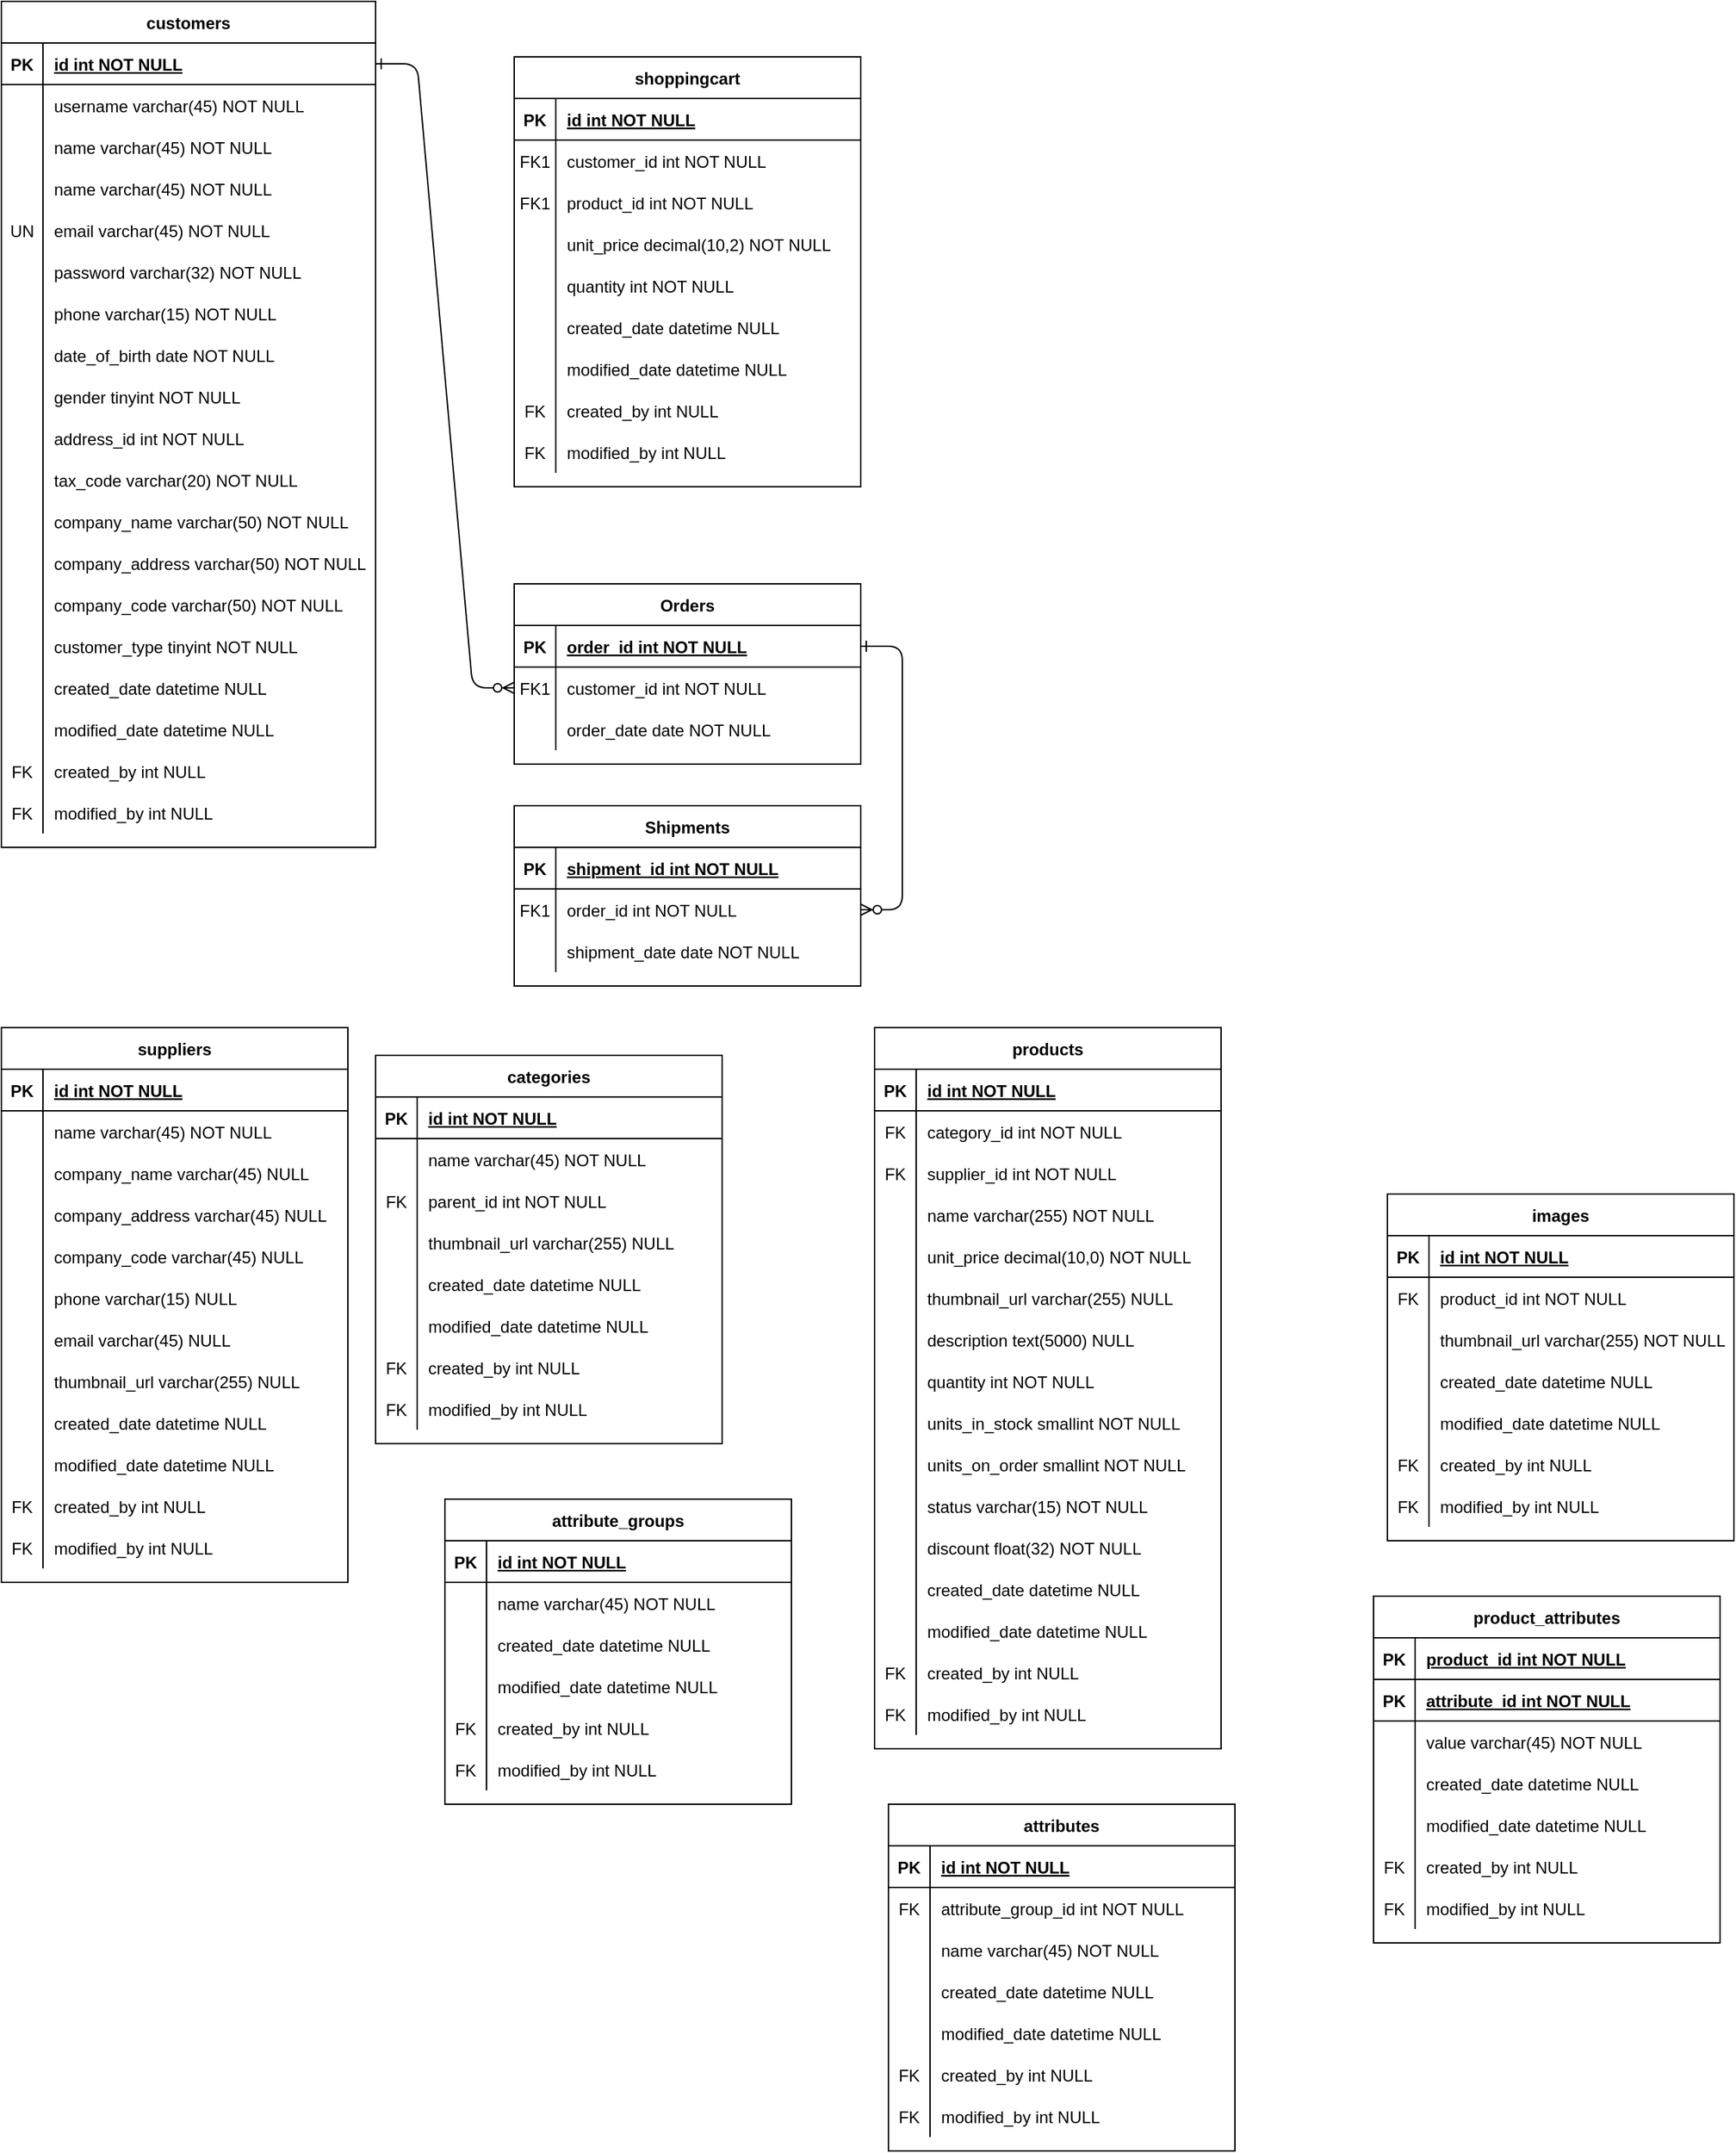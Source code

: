 <mxfile version="14.6.13" type="device"><diagram id="R2lEEEUBdFMjLlhIrx00" name="Page-1"><mxGraphModel dx="689" dy="1637" grid="1" gridSize="10" guides="1" tooltips="1" connect="1" arrows="1" fold="1" page="1" pageScale="1" pageWidth="850" pageHeight="1100" math="0" shadow="0" extFonts="Permanent Marker^https://fonts.googleapis.com/css?family=Permanent+Marker"><root><mxCell id="0"/><mxCell id="1" parent="0"/><mxCell id="C-vyLk0tnHw3VtMMgP7b-1" value="" style="edgeStyle=entityRelationEdgeStyle;endArrow=ERzeroToMany;startArrow=ERone;endFill=1;startFill=0;" parent="1" source="C-vyLk0tnHw3VtMMgP7b-24" target="C-vyLk0tnHw3VtMMgP7b-6" edge="1"><mxGeometry width="100" height="100" relative="1" as="geometry"><mxPoint x="340" y="720" as="sourcePoint"/><mxPoint x="440" y="620" as="targetPoint"/></mxGeometry></mxCell><mxCell id="C-vyLk0tnHw3VtMMgP7b-12" value="" style="edgeStyle=entityRelationEdgeStyle;endArrow=ERzeroToMany;startArrow=ERone;endFill=1;startFill=0;" parent="1" source="C-vyLk0tnHw3VtMMgP7b-3" target="C-vyLk0tnHw3VtMMgP7b-17" edge="1"><mxGeometry width="100" height="100" relative="1" as="geometry"><mxPoint x="400" y="180" as="sourcePoint"/><mxPoint x="460" y="205" as="targetPoint"/></mxGeometry></mxCell><mxCell id="C-vyLk0tnHw3VtMMgP7b-2" value="Orders" style="shape=table;startSize=30;container=1;collapsible=1;childLayout=tableLayout;fixedRows=1;rowLines=0;fontStyle=1;align=center;resizeLast=1;" parent="1" vertex="1"><mxGeometry x="450" y="120" width="250" height="130" as="geometry"/></mxCell><mxCell id="C-vyLk0tnHw3VtMMgP7b-3" value="" style="shape=partialRectangle;collapsible=0;dropTarget=0;pointerEvents=0;fillColor=none;points=[[0,0.5],[1,0.5]];portConstraint=eastwest;top=0;left=0;right=0;bottom=1;" parent="C-vyLk0tnHw3VtMMgP7b-2" vertex="1"><mxGeometry y="30" width="250" height="30" as="geometry"/></mxCell><mxCell id="C-vyLk0tnHw3VtMMgP7b-4" value="PK" style="shape=partialRectangle;overflow=hidden;connectable=0;fillColor=none;top=0;left=0;bottom=0;right=0;fontStyle=1;" parent="C-vyLk0tnHw3VtMMgP7b-3" vertex="1"><mxGeometry width="30" height="30" as="geometry"/></mxCell><mxCell id="C-vyLk0tnHw3VtMMgP7b-5" value="order_id int NOT NULL " style="shape=partialRectangle;overflow=hidden;connectable=0;fillColor=none;top=0;left=0;bottom=0;right=0;align=left;spacingLeft=6;fontStyle=5;" parent="C-vyLk0tnHw3VtMMgP7b-3" vertex="1"><mxGeometry x="30" width="220" height="30" as="geometry"/></mxCell><mxCell id="C-vyLk0tnHw3VtMMgP7b-6" value="" style="shape=partialRectangle;collapsible=0;dropTarget=0;pointerEvents=0;fillColor=none;points=[[0,0.5],[1,0.5]];portConstraint=eastwest;top=0;left=0;right=0;bottom=0;" parent="C-vyLk0tnHw3VtMMgP7b-2" vertex="1"><mxGeometry y="60" width="250" height="30" as="geometry"/></mxCell><mxCell id="C-vyLk0tnHw3VtMMgP7b-7" value="FK1" style="shape=partialRectangle;overflow=hidden;connectable=0;fillColor=none;top=0;left=0;bottom=0;right=0;" parent="C-vyLk0tnHw3VtMMgP7b-6" vertex="1"><mxGeometry width="30" height="30" as="geometry"/></mxCell><mxCell id="C-vyLk0tnHw3VtMMgP7b-8" value="customer_id int NOT NULL" style="shape=partialRectangle;overflow=hidden;connectable=0;fillColor=none;top=0;left=0;bottom=0;right=0;align=left;spacingLeft=6;" parent="C-vyLk0tnHw3VtMMgP7b-6" vertex="1"><mxGeometry x="30" width="220" height="30" as="geometry"/></mxCell><mxCell id="C-vyLk0tnHw3VtMMgP7b-9" value="" style="shape=partialRectangle;collapsible=0;dropTarget=0;pointerEvents=0;fillColor=none;points=[[0,0.5],[1,0.5]];portConstraint=eastwest;top=0;left=0;right=0;bottom=0;" parent="C-vyLk0tnHw3VtMMgP7b-2" vertex="1"><mxGeometry y="90" width="250" height="30" as="geometry"/></mxCell><mxCell id="C-vyLk0tnHw3VtMMgP7b-10" value="" style="shape=partialRectangle;overflow=hidden;connectable=0;fillColor=none;top=0;left=0;bottom=0;right=0;" parent="C-vyLk0tnHw3VtMMgP7b-9" vertex="1"><mxGeometry width="30" height="30" as="geometry"/></mxCell><mxCell id="C-vyLk0tnHw3VtMMgP7b-11" value="order_date date NOT NULL" style="shape=partialRectangle;overflow=hidden;connectable=0;fillColor=none;top=0;left=0;bottom=0;right=0;align=left;spacingLeft=6;" parent="C-vyLk0tnHw3VtMMgP7b-9" vertex="1"><mxGeometry x="30" width="220" height="30" as="geometry"/></mxCell><mxCell id="C-vyLk0tnHw3VtMMgP7b-13" value="Shipments" style="shape=table;startSize=30;container=1;collapsible=1;childLayout=tableLayout;fixedRows=1;rowLines=0;fontStyle=1;align=center;resizeLast=1;" parent="1" vertex="1"><mxGeometry x="450" y="280" width="250" height="130" as="geometry"/></mxCell><mxCell id="C-vyLk0tnHw3VtMMgP7b-14" value="" style="shape=partialRectangle;collapsible=0;dropTarget=0;pointerEvents=0;fillColor=none;points=[[0,0.5],[1,0.5]];portConstraint=eastwest;top=0;left=0;right=0;bottom=1;" parent="C-vyLk0tnHw3VtMMgP7b-13" vertex="1"><mxGeometry y="30" width="250" height="30" as="geometry"/></mxCell><mxCell id="C-vyLk0tnHw3VtMMgP7b-15" value="PK" style="shape=partialRectangle;overflow=hidden;connectable=0;fillColor=none;top=0;left=0;bottom=0;right=0;fontStyle=1;" parent="C-vyLk0tnHw3VtMMgP7b-14" vertex="1"><mxGeometry width="30" height="30" as="geometry"/></mxCell><mxCell id="C-vyLk0tnHw3VtMMgP7b-16" value="shipment_id int NOT NULL " style="shape=partialRectangle;overflow=hidden;connectable=0;fillColor=none;top=0;left=0;bottom=0;right=0;align=left;spacingLeft=6;fontStyle=5;" parent="C-vyLk0tnHw3VtMMgP7b-14" vertex="1"><mxGeometry x="30" width="220" height="30" as="geometry"/></mxCell><mxCell id="C-vyLk0tnHw3VtMMgP7b-17" value="" style="shape=partialRectangle;collapsible=0;dropTarget=0;pointerEvents=0;fillColor=none;points=[[0,0.5],[1,0.5]];portConstraint=eastwest;top=0;left=0;right=0;bottom=0;" parent="C-vyLk0tnHw3VtMMgP7b-13" vertex="1"><mxGeometry y="60" width="250" height="30" as="geometry"/></mxCell><mxCell id="C-vyLk0tnHw3VtMMgP7b-18" value="FK1" style="shape=partialRectangle;overflow=hidden;connectable=0;fillColor=none;top=0;left=0;bottom=0;right=0;" parent="C-vyLk0tnHw3VtMMgP7b-17" vertex="1"><mxGeometry width="30" height="30" as="geometry"/></mxCell><mxCell id="C-vyLk0tnHw3VtMMgP7b-19" value="order_id int NOT NULL" style="shape=partialRectangle;overflow=hidden;connectable=0;fillColor=none;top=0;left=0;bottom=0;right=0;align=left;spacingLeft=6;" parent="C-vyLk0tnHw3VtMMgP7b-17" vertex="1"><mxGeometry x="30" width="220" height="30" as="geometry"/></mxCell><mxCell id="C-vyLk0tnHw3VtMMgP7b-20" value="" style="shape=partialRectangle;collapsible=0;dropTarget=0;pointerEvents=0;fillColor=none;points=[[0,0.5],[1,0.5]];portConstraint=eastwest;top=0;left=0;right=0;bottom=0;" parent="C-vyLk0tnHw3VtMMgP7b-13" vertex="1"><mxGeometry y="90" width="250" height="30" as="geometry"/></mxCell><mxCell id="C-vyLk0tnHw3VtMMgP7b-21" value="" style="shape=partialRectangle;overflow=hidden;connectable=0;fillColor=none;top=0;left=0;bottom=0;right=0;" parent="C-vyLk0tnHw3VtMMgP7b-20" vertex="1"><mxGeometry width="30" height="30" as="geometry"/></mxCell><mxCell id="C-vyLk0tnHw3VtMMgP7b-22" value="shipment_date date NOT NULL" style="shape=partialRectangle;overflow=hidden;connectable=0;fillColor=none;top=0;left=0;bottom=0;right=0;align=left;spacingLeft=6;" parent="C-vyLk0tnHw3VtMMgP7b-20" vertex="1"><mxGeometry x="30" width="220" height="30" as="geometry"/></mxCell><mxCell id="C-vyLk0tnHw3VtMMgP7b-23" value="customers" style="shape=table;startSize=30;container=1;collapsible=1;childLayout=tableLayout;fixedRows=1;rowLines=0;fontStyle=1;align=center;resizeLast=1;" parent="1" vertex="1"><mxGeometry x="80" y="-300" width="270" height="610" as="geometry"/></mxCell><mxCell id="C-vyLk0tnHw3VtMMgP7b-24" value="" style="shape=partialRectangle;collapsible=0;dropTarget=0;pointerEvents=0;fillColor=none;points=[[0,0.5],[1,0.5]];portConstraint=eastwest;top=0;left=0;right=0;bottom=1;" parent="C-vyLk0tnHw3VtMMgP7b-23" vertex="1"><mxGeometry y="30" width="270" height="30" as="geometry"/></mxCell><mxCell id="C-vyLk0tnHw3VtMMgP7b-25" value="PK" style="shape=partialRectangle;overflow=hidden;connectable=0;fillColor=none;top=0;left=0;bottom=0;right=0;fontStyle=1;" parent="C-vyLk0tnHw3VtMMgP7b-24" vertex="1"><mxGeometry width="30" height="30" as="geometry"/></mxCell><mxCell id="C-vyLk0tnHw3VtMMgP7b-26" value="id int NOT NULL " style="shape=partialRectangle;overflow=hidden;connectable=0;fillColor=none;top=0;left=0;bottom=0;right=0;align=left;spacingLeft=6;fontStyle=5;" parent="C-vyLk0tnHw3VtMMgP7b-24" vertex="1"><mxGeometry x="30" width="240" height="30" as="geometry"/></mxCell><mxCell id="C-vyLk0tnHw3VtMMgP7b-27" value="" style="shape=partialRectangle;collapsible=0;dropTarget=0;pointerEvents=0;fillColor=none;points=[[0,0.5],[1,0.5]];portConstraint=eastwest;top=0;left=0;right=0;bottom=0;" parent="C-vyLk0tnHw3VtMMgP7b-23" vertex="1"><mxGeometry y="60" width="270" height="30" as="geometry"/></mxCell><mxCell id="C-vyLk0tnHw3VtMMgP7b-28" value="" style="shape=partialRectangle;overflow=hidden;connectable=0;fillColor=none;top=0;left=0;bottom=0;right=0;" parent="C-vyLk0tnHw3VtMMgP7b-27" vertex="1"><mxGeometry width="30" height="30" as="geometry"/></mxCell><mxCell id="C-vyLk0tnHw3VtMMgP7b-29" value="username varchar(45) NOT NULL" style="shape=partialRectangle;overflow=hidden;connectable=0;fillColor=none;top=0;left=0;bottom=0;right=0;align=left;spacingLeft=6;" parent="C-vyLk0tnHw3VtMMgP7b-27" vertex="1"><mxGeometry x="30" width="240" height="30" as="geometry"/></mxCell><mxCell id="fwxz51k9d8Kp8jzdYHNx-225" value="" style="shape=partialRectangle;collapsible=0;dropTarget=0;pointerEvents=0;fillColor=none;points=[[0,0.5],[1,0.5]];portConstraint=eastwest;top=0;left=0;right=0;bottom=0;" vertex="1" parent="C-vyLk0tnHw3VtMMgP7b-23"><mxGeometry y="90" width="270" height="30" as="geometry"/></mxCell><mxCell id="fwxz51k9d8Kp8jzdYHNx-226" value="" style="shape=partialRectangle;overflow=hidden;connectable=0;fillColor=none;top=0;left=0;bottom=0;right=0;" vertex="1" parent="fwxz51k9d8Kp8jzdYHNx-225"><mxGeometry width="30" height="30" as="geometry"/></mxCell><mxCell id="fwxz51k9d8Kp8jzdYHNx-227" value="name varchar(45) NOT NULL" style="shape=partialRectangle;overflow=hidden;connectable=0;fillColor=none;top=0;left=0;bottom=0;right=0;align=left;spacingLeft=6;" vertex="1" parent="fwxz51k9d8Kp8jzdYHNx-225"><mxGeometry x="30" width="240" height="30" as="geometry"/></mxCell><mxCell id="fwxz51k9d8Kp8jzdYHNx-228" value="" style="shape=partialRectangle;collapsible=0;dropTarget=0;pointerEvents=0;fillColor=none;points=[[0,0.5],[1,0.5]];portConstraint=eastwest;top=0;left=0;right=0;bottom=0;" vertex="1" parent="C-vyLk0tnHw3VtMMgP7b-23"><mxGeometry y="120" width="270" height="30" as="geometry"/></mxCell><mxCell id="fwxz51k9d8Kp8jzdYHNx-229" value="" style="shape=partialRectangle;overflow=hidden;connectable=0;fillColor=none;top=0;left=0;bottom=0;right=0;" vertex="1" parent="fwxz51k9d8Kp8jzdYHNx-228"><mxGeometry width="30" height="30" as="geometry"/></mxCell><mxCell id="fwxz51k9d8Kp8jzdYHNx-230" value="name varchar(45) NOT NULL" style="shape=partialRectangle;overflow=hidden;connectable=0;fillColor=none;top=0;left=0;bottom=0;right=0;align=left;spacingLeft=6;" vertex="1" parent="fwxz51k9d8Kp8jzdYHNx-228"><mxGeometry x="30" width="240" height="30" as="geometry"/></mxCell><mxCell id="fwxz51k9d8Kp8jzdYHNx-231" value="" style="shape=partialRectangle;collapsible=0;dropTarget=0;pointerEvents=0;fillColor=none;points=[[0,0.5],[1,0.5]];portConstraint=eastwest;top=0;left=0;right=0;bottom=0;" vertex="1" parent="C-vyLk0tnHw3VtMMgP7b-23"><mxGeometry y="150" width="270" height="30" as="geometry"/></mxCell><mxCell id="fwxz51k9d8Kp8jzdYHNx-232" value="UN" style="shape=partialRectangle;overflow=hidden;connectable=0;fillColor=none;top=0;left=0;bottom=0;right=0;" vertex="1" parent="fwxz51k9d8Kp8jzdYHNx-231"><mxGeometry width="30" height="30" as="geometry"/></mxCell><mxCell id="fwxz51k9d8Kp8jzdYHNx-233" value="email varchar(45) NOT NULL" style="shape=partialRectangle;overflow=hidden;connectable=0;fillColor=none;top=0;left=0;bottom=0;right=0;align=left;spacingLeft=6;" vertex="1" parent="fwxz51k9d8Kp8jzdYHNx-231"><mxGeometry x="30" width="240" height="30" as="geometry"/></mxCell><mxCell id="fwxz51k9d8Kp8jzdYHNx-234" value="" style="shape=partialRectangle;collapsible=0;dropTarget=0;pointerEvents=0;fillColor=none;points=[[0,0.5],[1,0.5]];portConstraint=eastwest;top=0;left=0;right=0;bottom=0;" vertex="1" parent="C-vyLk0tnHw3VtMMgP7b-23"><mxGeometry y="180" width="270" height="30" as="geometry"/></mxCell><mxCell id="fwxz51k9d8Kp8jzdYHNx-235" value="" style="shape=partialRectangle;overflow=hidden;connectable=0;fillColor=none;top=0;left=0;bottom=0;right=0;" vertex="1" parent="fwxz51k9d8Kp8jzdYHNx-234"><mxGeometry width="30" height="30" as="geometry"/></mxCell><mxCell id="fwxz51k9d8Kp8jzdYHNx-236" value="password varchar(32) NOT NULL" style="shape=partialRectangle;overflow=hidden;connectable=0;fillColor=none;top=0;left=0;bottom=0;right=0;align=left;spacingLeft=6;" vertex="1" parent="fwxz51k9d8Kp8jzdYHNx-234"><mxGeometry x="30" width="240" height="30" as="geometry"/></mxCell><mxCell id="fwxz51k9d8Kp8jzdYHNx-237" value="" style="shape=partialRectangle;collapsible=0;dropTarget=0;pointerEvents=0;fillColor=none;points=[[0,0.5],[1,0.5]];portConstraint=eastwest;top=0;left=0;right=0;bottom=0;" vertex="1" parent="C-vyLk0tnHw3VtMMgP7b-23"><mxGeometry y="210" width="270" height="30" as="geometry"/></mxCell><mxCell id="fwxz51k9d8Kp8jzdYHNx-238" value="" style="shape=partialRectangle;overflow=hidden;connectable=0;fillColor=none;top=0;left=0;bottom=0;right=0;" vertex="1" parent="fwxz51k9d8Kp8jzdYHNx-237"><mxGeometry width="30" height="30" as="geometry"/></mxCell><mxCell id="fwxz51k9d8Kp8jzdYHNx-239" value="phone varchar(15) NOT NULL" style="shape=partialRectangle;overflow=hidden;connectable=0;fillColor=none;top=0;left=0;bottom=0;right=0;align=left;spacingLeft=6;" vertex="1" parent="fwxz51k9d8Kp8jzdYHNx-237"><mxGeometry x="30" width="240" height="30" as="geometry"/></mxCell><mxCell id="fwxz51k9d8Kp8jzdYHNx-240" value="" style="shape=partialRectangle;collapsible=0;dropTarget=0;pointerEvents=0;fillColor=none;points=[[0,0.5],[1,0.5]];portConstraint=eastwest;top=0;left=0;right=0;bottom=0;" vertex="1" parent="C-vyLk0tnHw3VtMMgP7b-23"><mxGeometry y="240" width="270" height="30" as="geometry"/></mxCell><mxCell id="fwxz51k9d8Kp8jzdYHNx-241" value="" style="shape=partialRectangle;overflow=hidden;connectable=0;fillColor=none;top=0;left=0;bottom=0;right=0;" vertex="1" parent="fwxz51k9d8Kp8jzdYHNx-240"><mxGeometry width="30" height="30" as="geometry"/></mxCell><mxCell id="fwxz51k9d8Kp8jzdYHNx-242" value="date_of_birth date NOT NULL" style="shape=partialRectangle;overflow=hidden;connectable=0;fillColor=none;top=0;left=0;bottom=0;right=0;align=left;spacingLeft=6;" vertex="1" parent="fwxz51k9d8Kp8jzdYHNx-240"><mxGeometry x="30" width="240" height="30" as="geometry"/></mxCell><mxCell id="fwxz51k9d8Kp8jzdYHNx-243" value="" style="shape=partialRectangle;collapsible=0;dropTarget=0;pointerEvents=0;fillColor=none;points=[[0,0.5],[1,0.5]];portConstraint=eastwest;top=0;left=0;right=0;bottom=0;" vertex="1" parent="C-vyLk0tnHw3VtMMgP7b-23"><mxGeometry y="270" width="270" height="30" as="geometry"/></mxCell><mxCell id="fwxz51k9d8Kp8jzdYHNx-244" value="" style="shape=partialRectangle;overflow=hidden;connectable=0;fillColor=none;top=0;left=0;bottom=0;right=0;" vertex="1" parent="fwxz51k9d8Kp8jzdYHNx-243"><mxGeometry width="30" height="30" as="geometry"/></mxCell><mxCell id="fwxz51k9d8Kp8jzdYHNx-245" value="gender tinyint NOT NULL" style="shape=partialRectangle;overflow=hidden;connectable=0;fillColor=none;top=0;left=0;bottom=0;right=0;align=left;spacingLeft=6;" vertex="1" parent="fwxz51k9d8Kp8jzdYHNx-243"><mxGeometry x="30" width="240" height="30" as="geometry"/></mxCell><mxCell id="fwxz51k9d8Kp8jzdYHNx-277" value="" style="shape=partialRectangle;collapsible=0;dropTarget=0;pointerEvents=0;fillColor=none;points=[[0,0.5],[1,0.5]];portConstraint=eastwest;top=0;left=0;right=0;bottom=0;" vertex="1" parent="C-vyLk0tnHw3VtMMgP7b-23"><mxGeometry y="300" width="270" height="30" as="geometry"/></mxCell><mxCell id="fwxz51k9d8Kp8jzdYHNx-278" value="" style="shape=partialRectangle;overflow=hidden;connectable=0;fillColor=none;top=0;left=0;bottom=0;right=0;" vertex="1" parent="fwxz51k9d8Kp8jzdYHNx-277"><mxGeometry width="30" height="30" as="geometry"/></mxCell><mxCell id="fwxz51k9d8Kp8jzdYHNx-279" value="address_id int NOT NULL" style="shape=partialRectangle;overflow=hidden;connectable=0;fillColor=none;top=0;left=0;bottom=0;right=0;align=left;spacingLeft=6;" vertex="1" parent="fwxz51k9d8Kp8jzdYHNx-277"><mxGeometry x="30" width="240" height="30" as="geometry"/></mxCell><mxCell id="fwxz51k9d8Kp8jzdYHNx-274" value="" style="shape=partialRectangle;collapsible=0;dropTarget=0;pointerEvents=0;fillColor=none;points=[[0,0.5],[1,0.5]];portConstraint=eastwest;top=0;left=0;right=0;bottom=0;" vertex="1" parent="C-vyLk0tnHw3VtMMgP7b-23"><mxGeometry y="330" width="270" height="30" as="geometry"/></mxCell><mxCell id="fwxz51k9d8Kp8jzdYHNx-275" value="" style="shape=partialRectangle;overflow=hidden;connectable=0;fillColor=none;top=0;left=0;bottom=0;right=0;" vertex="1" parent="fwxz51k9d8Kp8jzdYHNx-274"><mxGeometry width="30" height="30" as="geometry"/></mxCell><mxCell id="fwxz51k9d8Kp8jzdYHNx-276" value="tax_code varchar(20) NOT NULL" style="shape=partialRectangle;overflow=hidden;connectable=0;fillColor=none;top=0;left=0;bottom=0;right=0;align=left;spacingLeft=6;" vertex="1" parent="fwxz51k9d8Kp8jzdYHNx-274"><mxGeometry x="30" width="240" height="30" as="geometry"/></mxCell><mxCell id="fwxz51k9d8Kp8jzdYHNx-283" value="" style="shape=partialRectangle;collapsible=0;dropTarget=0;pointerEvents=0;fillColor=none;points=[[0,0.5],[1,0.5]];portConstraint=eastwest;top=0;left=0;right=0;bottom=0;" vertex="1" parent="C-vyLk0tnHw3VtMMgP7b-23"><mxGeometry y="360" width="270" height="30" as="geometry"/></mxCell><mxCell id="fwxz51k9d8Kp8jzdYHNx-284" value="" style="shape=partialRectangle;overflow=hidden;connectable=0;fillColor=none;top=0;left=0;bottom=0;right=0;" vertex="1" parent="fwxz51k9d8Kp8jzdYHNx-283"><mxGeometry width="30" height="30" as="geometry"/></mxCell><mxCell id="fwxz51k9d8Kp8jzdYHNx-285" value="company_name varchar(50) NOT NULL" style="shape=partialRectangle;overflow=hidden;connectable=0;fillColor=none;top=0;left=0;bottom=0;right=0;align=left;spacingLeft=6;" vertex="1" parent="fwxz51k9d8Kp8jzdYHNx-283"><mxGeometry x="30" width="240" height="30" as="geometry"/></mxCell><mxCell id="fwxz51k9d8Kp8jzdYHNx-286" value="" style="shape=partialRectangle;collapsible=0;dropTarget=0;pointerEvents=0;fillColor=none;points=[[0,0.5],[1,0.5]];portConstraint=eastwest;top=0;left=0;right=0;bottom=0;" vertex="1" parent="C-vyLk0tnHw3VtMMgP7b-23"><mxGeometry y="390" width="270" height="30" as="geometry"/></mxCell><mxCell id="fwxz51k9d8Kp8jzdYHNx-287" value="" style="shape=partialRectangle;overflow=hidden;connectable=0;fillColor=none;top=0;left=0;bottom=0;right=0;" vertex="1" parent="fwxz51k9d8Kp8jzdYHNx-286"><mxGeometry width="30" height="30" as="geometry"/></mxCell><mxCell id="fwxz51k9d8Kp8jzdYHNx-288" value="company_address varchar(50) NOT NULL" style="shape=partialRectangle;overflow=hidden;connectable=0;fillColor=none;top=0;left=0;bottom=0;right=0;align=left;spacingLeft=6;" vertex="1" parent="fwxz51k9d8Kp8jzdYHNx-286"><mxGeometry x="30" width="240" height="30" as="geometry"/></mxCell><mxCell id="fwxz51k9d8Kp8jzdYHNx-289" value="" style="shape=partialRectangle;collapsible=0;dropTarget=0;pointerEvents=0;fillColor=none;points=[[0,0.5],[1,0.5]];portConstraint=eastwest;top=0;left=0;right=0;bottom=0;" vertex="1" parent="C-vyLk0tnHw3VtMMgP7b-23"><mxGeometry y="420" width="270" height="30" as="geometry"/></mxCell><mxCell id="fwxz51k9d8Kp8jzdYHNx-290" value="" style="shape=partialRectangle;overflow=hidden;connectable=0;fillColor=none;top=0;left=0;bottom=0;right=0;" vertex="1" parent="fwxz51k9d8Kp8jzdYHNx-289"><mxGeometry width="30" height="30" as="geometry"/></mxCell><mxCell id="fwxz51k9d8Kp8jzdYHNx-291" value="company_code varchar(50) NOT NULL" style="shape=partialRectangle;overflow=hidden;connectable=0;fillColor=none;top=0;left=0;bottom=0;right=0;align=left;spacingLeft=6;" vertex="1" parent="fwxz51k9d8Kp8jzdYHNx-289"><mxGeometry x="30" width="240" height="30" as="geometry"/></mxCell><mxCell id="fwxz51k9d8Kp8jzdYHNx-280" value="" style="shape=partialRectangle;collapsible=0;dropTarget=0;pointerEvents=0;fillColor=none;points=[[0,0.5],[1,0.5]];portConstraint=eastwest;top=0;left=0;right=0;bottom=0;" vertex="1" parent="C-vyLk0tnHw3VtMMgP7b-23"><mxGeometry y="450" width="270" height="30" as="geometry"/></mxCell><mxCell id="fwxz51k9d8Kp8jzdYHNx-281" value="" style="shape=partialRectangle;overflow=hidden;connectable=0;fillColor=none;top=0;left=0;bottom=0;right=0;" vertex="1" parent="fwxz51k9d8Kp8jzdYHNx-280"><mxGeometry width="30" height="30" as="geometry"/></mxCell><mxCell id="fwxz51k9d8Kp8jzdYHNx-282" value="customer_type tinyint NOT NULL" style="shape=partialRectangle;overflow=hidden;connectable=0;fillColor=none;top=0;left=0;bottom=0;right=0;align=left;spacingLeft=6;" vertex="1" parent="fwxz51k9d8Kp8jzdYHNx-280"><mxGeometry x="30" width="240" height="30" as="geometry"/></mxCell><mxCell id="fwxz51k9d8Kp8jzdYHNx-334" value="" style="shape=partialRectangle;collapsible=0;dropTarget=0;pointerEvents=0;fillColor=none;points=[[0,0.5],[1,0.5]];portConstraint=eastwest;top=0;left=0;right=0;bottom=0;" vertex="1" parent="C-vyLk0tnHw3VtMMgP7b-23"><mxGeometry y="480" width="270" height="30" as="geometry"/></mxCell><mxCell id="fwxz51k9d8Kp8jzdYHNx-335" value="" style="shape=partialRectangle;overflow=hidden;connectable=0;fillColor=none;top=0;left=0;bottom=0;right=0;" vertex="1" parent="fwxz51k9d8Kp8jzdYHNx-334"><mxGeometry width="30" height="30" as="geometry"/></mxCell><mxCell id="fwxz51k9d8Kp8jzdYHNx-336" value="created_date datetime NULL" style="shape=partialRectangle;overflow=hidden;connectable=0;fillColor=none;top=0;left=0;bottom=0;right=0;align=left;spacingLeft=6;" vertex="1" parent="fwxz51k9d8Kp8jzdYHNx-334"><mxGeometry x="30" width="240" height="30" as="geometry"/></mxCell><mxCell id="fwxz51k9d8Kp8jzdYHNx-337" value="" style="shape=partialRectangle;collapsible=0;dropTarget=0;pointerEvents=0;fillColor=none;points=[[0,0.5],[1,0.5]];portConstraint=eastwest;top=0;left=0;right=0;bottom=0;" vertex="1" parent="C-vyLk0tnHw3VtMMgP7b-23"><mxGeometry y="510" width="270" height="30" as="geometry"/></mxCell><mxCell id="fwxz51k9d8Kp8jzdYHNx-338" value="" style="shape=partialRectangle;overflow=hidden;connectable=0;fillColor=none;top=0;left=0;bottom=0;right=0;" vertex="1" parent="fwxz51k9d8Kp8jzdYHNx-337"><mxGeometry width="30" height="30" as="geometry"/></mxCell><mxCell id="fwxz51k9d8Kp8jzdYHNx-339" value="modified_date datetime NULL" style="shape=partialRectangle;overflow=hidden;connectable=0;fillColor=none;top=0;left=0;bottom=0;right=0;align=left;spacingLeft=6;" vertex="1" parent="fwxz51k9d8Kp8jzdYHNx-337"><mxGeometry x="30" width="240" height="30" as="geometry"/></mxCell><mxCell id="fwxz51k9d8Kp8jzdYHNx-340" value="" style="shape=partialRectangle;collapsible=0;dropTarget=0;pointerEvents=0;fillColor=none;points=[[0,0.5],[1,0.5]];portConstraint=eastwest;top=0;left=0;right=0;bottom=0;" vertex="1" parent="C-vyLk0tnHw3VtMMgP7b-23"><mxGeometry y="540" width="270" height="30" as="geometry"/></mxCell><mxCell id="fwxz51k9d8Kp8jzdYHNx-341" value="FK" style="shape=partialRectangle;overflow=hidden;connectable=0;fillColor=none;top=0;left=0;bottom=0;right=0;" vertex="1" parent="fwxz51k9d8Kp8jzdYHNx-340"><mxGeometry width="30" height="30" as="geometry"/></mxCell><mxCell id="fwxz51k9d8Kp8jzdYHNx-342" value="created_by int NULL" style="shape=partialRectangle;overflow=hidden;connectable=0;fillColor=none;top=0;left=0;bottom=0;right=0;align=left;spacingLeft=6;" vertex="1" parent="fwxz51k9d8Kp8jzdYHNx-340"><mxGeometry x="30" width="240" height="30" as="geometry"/></mxCell><mxCell id="fwxz51k9d8Kp8jzdYHNx-343" value="" style="shape=partialRectangle;collapsible=0;dropTarget=0;pointerEvents=0;fillColor=none;points=[[0,0.5],[1,0.5]];portConstraint=eastwest;top=0;left=0;right=0;bottom=0;" vertex="1" parent="C-vyLk0tnHw3VtMMgP7b-23"><mxGeometry y="570" width="270" height="30" as="geometry"/></mxCell><mxCell id="fwxz51k9d8Kp8jzdYHNx-344" value="FK" style="shape=partialRectangle;overflow=hidden;connectable=0;fillColor=none;top=0;left=0;bottom=0;right=0;" vertex="1" parent="fwxz51k9d8Kp8jzdYHNx-343"><mxGeometry width="30" height="30" as="geometry"/></mxCell><mxCell id="fwxz51k9d8Kp8jzdYHNx-345" value="modified_by int NULL" style="shape=partialRectangle;overflow=hidden;connectable=0;fillColor=none;top=0;left=0;bottom=0;right=0;align=left;spacingLeft=6;" vertex="1" parent="fwxz51k9d8Kp8jzdYHNx-343"><mxGeometry x="30" width="240" height="30" as="geometry"/></mxCell><mxCell id="fwxz51k9d8Kp8jzdYHNx-1" value="categories" style="shape=table;startSize=30;container=1;collapsible=1;childLayout=tableLayout;fixedRows=1;rowLines=0;fontStyle=1;align=center;resizeLast=1;" vertex="1" parent="1"><mxGeometry x="350" y="460" width="250" height="280" as="geometry"/></mxCell><mxCell id="fwxz51k9d8Kp8jzdYHNx-2" value="" style="shape=partialRectangle;collapsible=0;dropTarget=0;pointerEvents=0;fillColor=none;points=[[0,0.5],[1,0.5]];portConstraint=eastwest;top=0;left=0;right=0;bottom=1;" vertex="1" parent="fwxz51k9d8Kp8jzdYHNx-1"><mxGeometry y="30" width="250" height="30" as="geometry"/></mxCell><mxCell id="fwxz51k9d8Kp8jzdYHNx-3" value="PK" style="shape=partialRectangle;overflow=hidden;connectable=0;fillColor=none;top=0;left=0;bottom=0;right=0;fontStyle=1;" vertex="1" parent="fwxz51k9d8Kp8jzdYHNx-2"><mxGeometry width="30" height="30" as="geometry"/></mxCell><mxCell id="fwxz51k9d8Kp8jzdYHNx-4" value="id int NOT NULL " style="shape=partialRectangle;overflow=hidden;connectable=0;fillColor=none;top=0;left=0;bottom=0;right=0;align=left;spacingLeft=6;fontStyle=5;" vertex="1" parent="fwxz51k9d8Kp8jzdYHNx-2"><mxGeometry x="30" width="220" height="30" as="geometry"/></mxCell><mxCell id="fwxz51k9d8Kp8jzdYHNx-5" value="" style="shape=partialRectangle;collapsible=0;dropTarget=0;pointerEvents=0;fillColor=none;points=[[0,0.5],[1,0.5]];portConstraint=eastwest;top=0;left=0;right=0;bottom=0;" vertex="1" parent="fwxz51k9d8Kp8jzdYHNx-1"><mxGeometry y="60" width="250" height="30" as="geometry"/></mxCell><mxCell id="fwxz51k9d8Kp8jzdYHNx-6" value="" style="shape=partialRectangle;overflow=hidden;connectable=0;fillColor=none;top=0;left=0;bottom=0;right=0;" vertex="1" parent="fwxz51k9d8Kp8jzdYHNx-5"><mxGeometry width="30" height="30" as="geometry"/></mxCell><mxCell id="fwxz51k9d8Kp8jzdYHNx-7" value="name varchar(45) NOT NULL" style="shape=partialRectangle;overflow=hidden;connectable=0;fillColor=none;top=0;left=0;bottom=0;right=0;align=left;spacingLeft=6;" vertex="1" parent="fwxz51k9d8Kp8jzdYHNx-5"><mxGeometry x="30" width="220" height="30" as="geometry"/></mxCell><mxCell id="fwxz51k9d8Kp8jzdYHNx-153" value="" style="shape=partialRectangle;collapsible=0;dropTarget=0;pointerEvents=0;fillColor=none;points=[[0,0.5],[1,0.5]];portConstraint=eastwest;top=0;left=0;right=0;bottom=0;" vertex="1" parent="fwxz51k9d8Kp8jzdYHNx-1"><mxGeometry y="90" width="250" height="30" as="geometry"/></mxCell><mxCell id="fwxz51k9d8Kp8jzdYHNx-154" value="FK" style="shape=partialRectangle;overflow=hidden;connectable=0;fillColor=none;top=0;left=0;bottom=0;right=0;" vertex="1" parent="fwxz51k9d8Kp8jzdYHNx-153"><mxGeometry width="30" height="30" as="geometry"/></mxCell><mxCell id="fwxz51k9d8Kp8jzdYHNx-155" value="parent_id int NOT NULL" style="shape=partialRectangle;overflow=hidden;connectable=0;fillColor=none;top=0;left=0;bottom=0;right=0;align=left;spacingLeft=6;" vertex="1" parent="fwxz51k9d8Kp8jzdYHNx-153"><mxGeometry x="30" width="220" height="30" as="geometry"/></mxCell><mxCell id="fwxz51k9d8Kp8jzdYHNx-8" value="" style="shape=partialRectangle;collapsible=0;dropTarget=0;pointerEvents=0;fillColor=none;points=[[0,0.5],[1,0.5]];portConstraint=eastwest;top=0;left=0;right=0;bottom=0;" vertex="1" parent="fwxz51k9d8Kp8jzdYHNx-1"><mxGeometry y="120" width="250" height="30" as="geometry"/></mxCell><mxCell id="fwxz51k9d8Kp8jzdYHNx-9" value="" style="shape=partialRectangle;overflow=hidden;connectable=0;fillColor=none;top=0;left=0;bottom=0;right=0;" vertex="1" parent="fwxz51k9d8Kp8jzdYHNx-8"><mxGeometry width="30" height="30" as="geometry"/></mxCell><mxCell id="fwxz51k9d8Kp8jzdYHNx-10" value="thumbnail_url varchar(255) NULL" style="shape=partialRectangle;overflow=hidden;connectable=0;fillColor=none;top=0;left=0;bottom=0;right=0;align=left;spacingLeft=6;" vertex="1" parent="fwxz51k9d8Kp8jzdYHNx-8"><mxGeometry x="30" width="220" height="30" as="geometry"/></mxCell><mxCell id="fwxz51k9d8Kp8jzdYHNx-11" value="" style="shape=partialRectangle;collapsible=0;dropTarget=0;pointerEvents=0;fillColor=none;points=[[0,0.5],[1,0.5]];portConstraint=eastwest;top=0;left=0;right=0;bottom=0;" vertex="1" parent="fwxz51k9d8Kp8jzdYHNx-1"><mxGeometry y="150" width="250" height="30" as="geometry"/></mxCell><mxCell id="fwxz51k9d8Kp8jzdYHNx-12" value="" style="shape=partialRectangle;overflow=hidden;connectable=0;fillColor=none;top=0;left=0;bottom=0;right=0;" vertex="1" parent="fwxz51k9d8Kp8jzdYHNx-11"><mxGeometry width="30" height="30" as="geometry"/></mxCell><mxCell id="fwxz51k9d8Kp8jzdYHNx-13" value="created_date datetime NULL" style="shape=partialRectangle;overflow=hidden;connectable=0;fillColor=none;top=0;left=0;bottom=0;right=0;align=left;spacingLeft=6;" vertex="1" parent="fwxz51k9d8Kp8jzdYHNx-11"><mxGeometry x="30" width="220" height="30" as="geometry"/></mxCell><mxCell id="fwxz51k9d8Kp8jzdYHNx-14" value="" style="shape=partialRectangle;collapsible=0;dropTarget=0;pointerEvents=0;fillColor=none;points=[[0,0.5],[1,0.5]];portConstraint=eastwest;top=0;left=0;right=0;bottom=0;" vertex="1" parent="fwxz51k9d8Kp8jzdYHNx-1"><mxGeometry y="180" width="250" height="30" as="geometry"/></mxCell><mxCell id="fwxz51k9d8Kp8jzdYHNx-15" value="" style="shape=partialRectangle;overflow=hidden;connectable=0;fillColor=none;top=0;left=0;bottom=0;right=0;" vertex="1" parent="fwxz51k9d8Kp8jzdYHNx-14"><mxGeometry width="30" height="30" as="geometry"/></mxCell><mxCell id="fwxz51k9d8Kp8jzdYHNx-16" value="modified_date datetime NULL" style="shape=partialRectangle;overflow=hidden;connectable=0;fillColor=none;top=0;left=0;bottom=0;right=0;align=left;spacingLeft=6;" vertex="1" parent="fwxz51k9d8Kp8jzdYHNx-14"><mxGeometry x="30" width="220" height="30" as="geometry"/></mxCell><mxCell id="fwxz51k9d8Kp8jzdYHNx-17" value="" style="shape=partialRectangle;collapsible=0;dropTarget=0;pointerEvents=0;fillColor=none;points=[[0,0.5],[1,0.5]];portConstraint=eastwest;top=0;left=0;right=0;bottom=0;" vertex="1" parent="fwxz51k9d8Kp8jzdYHNx-1"><mxGeometry y="210" width="250" height="30" as="geometry"/></mxCell><mxCell id="fwxz51k9d8Kp8jzdYHNx-18" value="FK" style="shape=partialRectangle;overflow=hidden;connectable=0;fillColor=none;top=0;left=0;bottom=0;right=0;" vertex="1" parent="fwxz51k9d8Kp8jzdYHNx-17"><mxGeometry width="30" height="30" as="geometry"/></mxCell><mxCell id="fwxz51k9d8Kp8jzdYHNx-19" value="created_by int NULL" style="shape=partialRectangle;overflow=hidden;connectable=0;fillColor=none;top=0;left=0;bottom=0;right=0;align=left;spacingLeft=6;" vertex="1" parent="fwxz51k9d8Kp8jzdYHNx-17"><mxGeometry x="30" width="220" height="30" as="geometry"/></mxCell><mxCell id="fwxz51k9d8Kp8jzdYHNx-20" value="" style="shape=partialRectangle;collapsible=0;dropTarget=0;pointerEvents=0;fillColor=none;points=[[0,0.5],[1,0.5]];portConstraint=eastwest;top=0;left=0;right=0;bottom=0;" vertex="1" parent="fwxz51k9d8Kp8jzdYHNx-1"><mxGeometry y="240" width="250" height="30" as="geometry"/></mxCell><mxCell id="fwxz51k9d8Kp8jzdYHNx-21" value="FK" style="shape=partialRectangle;overflow=hidden;connectable=0;fillColor=none;top=0;left=0;bottom=0;right=0;" vertex="1" parent="fwxz51k9d8Kp8jzdYHNx-20"><mxGeometry width="30" height="30" as="geometry"/></mxCell><mxCell id="fwxz51k9d8Kp8jzdYHNx-22" value="modified_by int NULL" style="shape=partialRectangle;overflow=hidden;connectable=0;fillColor=none;top=0;left=0;bottom=0;right=0;align=left;spacingLeft=6;" vertex="1" parent="fwxz51k9d8Kp8jzdYHNx-20"><mxGeometry x="30" width="220" height="30" as="geometry"/></mxCell><mxCell id="fwxz51k9d8Kp8jzdYHNx-23" value="products" style="shape=table;startSize=30;container=1;collapsible=1;childLayout=tableLayout;fixedRows=1;rowLines=0;fontStyle=1;align=center;resizeLast=1;" vertex="1" parent="1"><mxGeometry x="710" y="440" width="250" height="520" as="geometry"/></mxCell><mxCell id="fwxz51k9d8Kp8jzdYHNx-24" value="" style="shape=partialRectangle;collapsible=0;dropTarget=0;pointerEvents=0;fillColor=none;points=[[0,0.5],[1,0.5]];portConstraint=eastwest;top=0;left=0;right=0;bottom=1;" vertex="1" parent="fwxz51k9d8Kp8jzdYHNx-23"><mxGeometry y="30" width="250" height="30" as="geometry"/></mxCell><mxCell id="fwxz51k9d8Kp8jzdYHNx-25" value="PK" style="shape=partialRectangle;overflow=hidden;connectable=0;fillColor=none;top=0;left=0;bottom=0;right=0;fontStyle=1;" vertex="1" parent="fwxz51k9d8Kp8jzdYHNx-24"><mxGeometry width="30" height="30" as="geometry"/></mxCell><mxCell id="fwxz51k9d8Kp8jzdYHNx-26" value="id int NOT NULL " style="shape=partialRectangle;overflow=hidden;connectable=0;fillColor=none;top=0;left=0;bottom=0;right=0;align=left;spacingLeft=6;fontStyle=5;" vertex="1" parent="fwxz51k9d8Kp8jzdYHNx-24"><mxGeometry x="30" width="220" height="30" as="geometry"/></mxCell><mxCell id="fwxz51k9d8Kp8jzdYHNx-45" value="" style="shape=partialRectangle;collapsible=0;dropTarget=0;pointerEvents=0;fillColor=none;points=[[0,0.5],[1,0.5]];portConstraint=eastwest;top=0;left=0;right=0;bottom=0;" vertex="1" parent="fwxz51k9d8Kp8jzdYHNx-23"><mxGeometry y="60" width="250" height="30" as="geometry"/></mxCell><mxCell id="fwxz51k9d8Kp8jzdYHNx-46" value="FK" style="shape=partialRectangle;overflow=hidden;connectable=0;fillColor=none;top=0;left=0;bottom=0;right=0;" vertex="1" parent="fwxz51k9d8Kp8jzdYHNx-45"><mxGeometry width="30" height="30" as="geometry"/></mxCell><mxCell id="fwxz51k9d8Kp8jzdYHNx-47" value="category_id int NOT NULL" style="shape=partialRectangle;overflow=hidden;connectable=0;fillColor=none;top=0;left=0;bottom=0;right=0;align=left;spacingLeft=6;" vertex="1" parent="fwxz51k9d8Kp8jzdYHNx-45"><mxGeometry x="30" width="220" height="30" as="geometry"/></mxCell><mxCell id="fwxz51k9d8Kp8jzdYHNx-27" value="" style="shape=partialRectangle;collapsible=0;dropTarget=0;pointerEvents=0;fillColor=none;points=[[0,0.5],[1,0.5]];portConstraint=eastwest;top=0;left=0;right=0;bottom=0;" vertex="1" parent="fwxz51k9d8Kp8jzdYHNx-23"><mxGeometry y="90" width="250" height="30" as="geometry"/></mxCell><mxCell id="fwxz51k9d8Kp8jzdYHNx-28" value="FK" style="shape=partialRectangle;overflow=hidden;connectable=0;fillColor=none;top=0;left=0;bottom=0;right=0;" vertex="1" parent="fwxz51k9d8Kp8jzdYHNx-27"><mxGeometry width="30" height="30" as="geometry"/></mxCell><mxCell id="fwxz51k9d8Kp8jzdYHNx-29" value="supplier_id int NOT NULL" style="shape=partialRectangle;overflow=hidden;connectable=0;fillColor=none;top=0;left=0;bottom=0;right=0;align=left;spacingLeft=6;" vertex="1" parent="fwxz51k9d8Kp8jzdYHNx-27"><mxGeometry x="30" width="220" height="30" as="geometry"/></mxCell><mxCell id="fwxz51k9d8Kp8jzdYHNx-30" value="" style="shape=partialRectangle;collapsible=0;dropTarget=0;pointerEvents=0;fillColor=none;points=[[0,0.5],[1,0.5]];portConstraint=eastwest;top=0;left=0;right=0;bottom=0;" vertex="1" parent="fwxz51k9d8Kp8jzdYHNx-23"><mxGeometry y="120" width="250" height="30" as="geometry"/></mxCell><mxCell id="fwxz51k9d8Kp8jzdYHNx-31" value="" style="shape=partialRectangle;overflow=hidden;connectable=0;fillColor=none;top=0;left=0;bottom=0;right=0;" vertex="1" parent="fwxz51k9d8Kp8jzdYHNx-30"><mxGeometry width="30" height="30" as="geometry"/></mxCell><mxCell id="fwxz51k9d8Kp8jzdYHNx-32" value="name varchar(255) NOT NULL" style="shape=partialRectangle;overflow=hidden;connectable=0;fillColor=none;top=0;left=0;bottom=0;right=0;align=left;spacingLeft=6;" vertex="1" parent="fwxz51k9d8Kp8jzdYHNx-30"><mxGeometry x="30" width="220" height="30" as="geometry"/></mxCell><mxCell id="fwxz51k9d8Kp8jzdYHNx-51" value="" style="shape=partialRectangle;collapsible=0;dropTarget=0;pointerEvents=0;fillColor=none;points=[[0,0.5],[1,0.5]];portConstraint=eastwest;top=0;left=0;right=0;bottom=0;" vertex="1" parent="fwxz51k9d8Kp8jzdYHNx-23"><mxGeometry y="150" width="250" height="30" as="geometry"/></mxCell><mxCell id="fwxz51k9d8Kp8jzdYHNx-52" value="" style="shape=partialRectangle;overflow=hidden;connectable=0;fillColor=none;top=0;left=0;bottom=0;right=0;" vertex="1" parent="fwxz51k9d8Kp8jzdYHNx-51"><mxGeometry width="30" height="30" as="geometry"/></mxCell><mxCell id="fwxz51k9d8Kp8jzdYHNx-53" value="unit_price decimal(10,0) NOT NULL" style="shape=partialRectangle;overflow=hidden;connectable=0;fillColor=none;top=0;left=0;bottom=0;right=0;align=left;spacingLeft=6;" vertex="1" parent="fwxz51k9d8Kp8jzdYHNx-51"><mxGeometry x="30" width="220" height="30" as="geometry"/></mxCell><mxCell id="fwxz51k9d8Kp8jzdYHNx-48" value="" style="shape=partialRectangle;collapsible=0;dropTarget=0;pointerEvents=0;fillColor=none;points=[[0,0.5],[1,0.5]];portConstraint=eastwest;top=0;left=0;right=0;bottom=0;" vertex="1" parent="fwxz51k9d8Kp8jzdYHNx-23"><mxGeometry y="180" width="250" height="30" as="geometry"/></mxCell><mxCell id="fwxz51k9d8Kp8jzdYHNx-49" value="" style="shape=partialRectangle;overflow=hidden;connectable=0;fillColor=none;top=0;left=0;bottom=0;right=0;" vertex="1" parent="fwxz51k9d8Kp8jzdYHNx-48"><mxGeometry width="30" height="30" as="geometry"/></mxCell><mxCell id="fwxz51k9d8Kp8jzdYHNx-50" value="thumbnail_url varchar(255) NULL" style="shape=partialRectangle;overflow=hidden;connectable=0;fillColor=none;top=0;left=0;bottom=0;right=0;align=left;spacingLeft=6;" vertex="1" parent="fwxz51k9d8Kp8jzdYHNx-48"><mxGeometry x="30" width="220" height="30" as="geometry"/></mxCell><mxCell id="fwxz51k9d8Kp8jzdYHNx-57" value="" style="shape=partialRectangle;collapsible=0;dropTarget=0;pointerEvents=0;fillColor=none;points=[[0,0.5],[1,0.5]];portConstraint=eastwest;top=0;left=0;right=0;bottom=0;" vertex="1" parent="fwxz51k9d8Kp8jzdYHNx-23"><mxGeometry y="210" width="250" height="30" as="geometry"/></mxCell><mxCell id="fwxz51k9d8Kp8jzdYHNx-58" value="" style="shape=partialRectangle;overflow=hidden;connectable=0;fillColor=none;top=0;left=0;bottom=0;right=0;" vertex="1" parent="fwxz51k9d8Kp8jzdYHNx-57"><mxGeometry width="30" height="30" as="geometry"/></mxCell><mxCell id="fwxz51k9d8Kp8jzdYHNx-59" value="description text(5000) NULL" style="shape=partialRectangle;overflow=hidden;connectable=0;fillColor=none;top=0;left=0;bottom=0;right=0;align=left;spacingLeft=6;" vertex="1" parent="fwxz51k9d8Kp8jzdYHNx-57"><mxGeometry x="30" width="220" height="30" as="geometry"/></mxCell><mxCell id="fwxz51k9d8Kp8jzdYHNx-54" value="" style="shape=partialRectangle;collapsible=0;dropTarget=0;pointerEvents=0;fillColor=none;points=[[0,0.5],[1,0.5]];portConstraint=eastwest;top=0;left=0;right=0;bottom=0;" vertex="1" parent="fwxz51k9d8Kp8jzdYHNx-23"><mxGeometry y="240" width="250" height="30" as="geometry"/></mxCell><mxCell id="fwxz51k9d8Kp8jzdYHNx-55" value="" style="shape=partialRectangle;overflow=hidden;connectable=0;fillColor=none;top=0;left=0;bottom=0;right=0;" vertex="1" parent="fwxz51k9d8Kp8jzdYHNx-54"><mxGeometry width="30" height="30" as="geometry"/></mxCell><mxCell id="fwxz51k9d8Kp8jzdYHNx-56" value="quantity int NOT NULL" style="shape=partialRectangle;overflow=hidden;connectable=0;fillColor=none;top=0;left=0;bottom=0;right=0;align=left;spacingLeft=6;" vertex="1" parent="fwxz51k9d8Kp8jzdYHNx-54"><mxGeometry x="30" width="220" height="30" as="geometry"/></mxCell><mxCell id="fwxz51k9d8Kp8jzdYHNx-60" value="" style="shape=partialRectangle;collapsible=0;dropTarget=0;pointerEvents=0;fillColor=none;points=[[0,0.5],[1,0.5]];portConstraint=eastwest;top=0;left=0;right=0;bottom=0;" vertex="1" parent="fwxz51k9d8Kp8jzdYHNx-23"><mxGeometry y="270" width="250" height="30" as="geometry"/></mxCell><mxCell id="fwxz51k9d8Kp8jzdYHNx-61" value="" style="shape=partialRectangle;overflow=hidden;connectable=0;fillColor=none;top=0;left=0;bottom=0;right=0;" vertex="1" parent="fwxz51k9d8Kp8jzdYHNx-60"><mxGeometry width="30" height="30" as="geometry"/></mxCell><mxCell id="fwxz51k9d8Kp8jzdYHNx-62" value="units_in_stock smallint NOT NULL" style="shape=partialRectangle;overflow=hidden;connectable=0;fillColor=none;top=0;left=0;bottom=0;right=0;align=left;spacingLeft=6;" vertex="1" parent="fwxz51k9d8Kp8jzdYHNx-60"><mxGeometry x="30" width="220" height="30" as="geometry"/></mxCell><mxCell id="fwxz51k9d8Kp8jzdYHNx-63" value="" style="shape=partialRectangle;collapsible=0;dropTarget=0;pointerEvents=0;fillColor=none;points=[[0,0.5],[1,0.5]];portConstraint=eastwest;top=0;left=0;right=0;bottom=0;" vertex="1" parent="fwxz51k9d8Kp8jzdYHNx-23"><mxGeometry y="300" width="250" height="30" as="geometry"/></mxCell><mxCell id="fwxz51k9d8Kp8jzdYHNx-64" value="" style="shape=partialRectangle;overflow=hidden;connectable=0;fillColor=none;top=0;left=0;bottom=0;right=0;" vertex="1" parent="fwxz51k9d8Kp8jzdYHNx-63"><mxGeometry width="30" height="30" as="geometry"/></mxCell><mxCell id="fwxz51k9d8Kp8jzdYHNx-65" value="units_on_order smallint NOT NULL" style="shape=partialRectangle;overflow=hidden;connectable=0;fillColor=none;top=0;left=0;bottom=0;right=0;align=left;spacingLeft=6;" vertex="1" parent="fwxz51k9d8Kp8jzdYHNx-63"><mxGeometry x="30" width="220" height="30" as="geometry"/></mxCell><mxCell id="fwxz51k9d8Kp8jzdYHNx-66" value="" style="shape=partialRectangle;collapsible=0;dropTarget=0;pointerEvents=0;fillColor=none;points=[[0,0.5],[1,0.5]];portConstraint=eastwest;top=0;left=0;right=0;bottom=0;" vertex="1" parent="fwxz51k9d8Kp8jzdYHNx-23"><mxGeometry y="330" width="250" height="30" as="geometry"/></mxCell><mxCell id="fwxz51k9d8Kp8jzdYHNx-67" value="" style="shape=partialRectangle;overflow=hidden;connectable=0;fillColor=none;top=0;left=0;bottom=0;right=0;" vertex="1" parent="fwxz51k9d8Kp8jzdYHNx-66"><mxGeometry width="30" height="30" as="geometry"/></mxCell><mxCell id="fwxz51k9d8Kp8jzdYHNx-68" value="status varchar(15) NOT NULL" style="shape=partialRectangle;overflow=hidden;connectable=0;fillColor=none;top=0;left=0;bottom=0;right=0;align=left;spacingLeft=6;" vertex="1" parent="fwxz51k9d8Kp8jzdYHNx-66"><mxGeometry x="30" width="220" height="30" as="geometry"/></mxCell><mxCell id="fwxz51k9d8Kp8jzdYHNx-69" value="" style="shape=partialRectangle;collapsible=0;dropTarget=0;pointerEvents=0;fillColor=none;points=[[0,0.5],[1,0.5]];portConstraint=eastwest;top=0;left=0;right=0;bottom=0;" vertex="1" parent="fwxz51k9d8Kp8jzdYHNx-23"><mxGeometry y="360" width="250" height="30" as="geometry"/></mxCell><mxCell id="fwxz51k9d8Kp8jzdYHNx-70" value="" style="shape=partialRectangle;overflow=hidden;connectable=0;fillColor=none;top=0;left=0;bottom=0;right=0;" vertex="1" parent="fwxz51k9d8Kp8jzdYHNx-69"><mxGeometry width="30" height="30" as="geometry"/></mxCell><mxCell id="fwxz51k9d8Kp8jzdYHNx-71" value="discount float(32) NOT NULL" style="shape=partialRectangle;overflow=hidden;connectable=0;fillColor=none;top=0;left=0;bottom=0;right=0;align=left;spacingLeft=6;" vertex="1" parent="fwxz51k9d8Kp8jzdYHNx-69"><mxGeometry x="30" width="220" height="30" as="geometry"/></mxCell><mxCell id="fwxz51k9d8Kp8jzdYHNx-33" value="" style="shape=partialRectangle;collapsible=0;dropTarget=0;pointerEvents=0;fillColor=none;points=[[0,0.5],[1,0.5]];portConstraint=eastwest;top=0;left=0;right=0;bottom=0;" vertex="1" parent="fwxz51k9d8Kp8jzdYHNx-23"><mxGeometry y="390" width="250" height="30" as="geometry"/></mxCell><mxCell id="fwxz51k9d8Kp8jzdYHNx-34" value="" style="shape=partialRectangle;overflow=hidden;connectable=0;fillColor=none;top=0;left=0;bottom=0;right=0;" vertex="1" parent="fwxz51k9d8Kp8jzdYHNx-33"><mxGeometry width="30" height="30" as="geometry"/></mxCell><mxCell id="fwxz51k9d8Kp8jzdYHNx-35" value="created_date datetime NULL" style="shape=partialRectangle;overflow=hidden;connectable=0;fillColor=none;top=0;left=0;bottom=0;right=0;align=left;spacingLeft=6;" vertex="1" parent="fwxz51k9d8Kp8jzdYHNx-33"><mxGeometry x="30" width="220" height="30" as="geometry"/></mxCell><mxCell id="fwxz51k9d8Kp8jzdYHNx-36" value="" style="shape=partialRectangle;collapsible=0;dropTarget=0;pointerEvents=0;fillColor=none;points=[[0,0.5],[1,0.5]];portConstraint=eastwest;top=0;left=0;right=0;bottom=0;" vertex="1" parent="fwxz51k9d8Kp8jzdYHNx-23"><mxGeometry y="420" width="250" height="30" as="geometry"/></mxCell><mxCell id="fwxz51k9d8Kp8jzdYHNx-37" value="" style="shape=partialRectangle;overflow=hidden;connectable=0;fillColor=none;top=0;left=0;bottom=0;right=0;" vertex="1" parent="fwxz51k9d8Kp8jzdYHNx-36"><mxGeometry width="30" height="30" as="geometry"/></mxCell><mxCell id="fwxz51k9d8Kp8jzdYHNx-38" value="modified_date datetime NULL" style="shape=partialRectangle;overflow=hidden;connectable=0;fillColor=none;top=0;left=0;bottom=0;right=0;align=left;spacingLeft=6;" vertex="1" parent="fwxz51k9d8Kp8jzdYHNx-36"><mxGeometry x="30" width="220" height="30" as="geometry"/></mxCell><mxCell id="fwxz51k9d8Kp8jzdYHNx-39" value="" style="shape=partialRectangle;collapsible=0;dropTarget=0;pointerEvents=0;fillColor=none;points=[[0,0.5],[1,0.5]];portConstraint=eastwest;top=0;left=0;right=0;bottom=0;" vertex="1" parent="fwxz51k9d8Kp8jzdYHNx-23"><mxGeometry y="450" width="250" height="30" as="geometry"/></mxCell><mxCell id="fwxz51k9d8Kp8jzdYHNx-40" value="FK" style="shape=partialRectangle;overflow=hidden;connectable=0;fillColor=none;top=0;left=0;bottom=0;right=0;" vertex="1" parent="fwxz51k9d8Kp8jzdYHNx-39"><mxGeometry width="30" height="30" as="geometry"/></mxCell><mxCell id="fwxz51k9d8Kp8jzdYHNx-41" value="created_by int NULL" style="shape=partialRectangle;overflow=hidden;connectable=0;fillColor=none;top=0;left=0;bottom=0;right=0;align=left;spacingLeft=6;" vertex="1" parent="fwxz51k9d8Kp8jzdYHNx-39"><mxGeometry x="30" width="220" height="30" as="geometry"/></mxCell><mxCell id="fwxz51k9d8Kp8jzdYHNx-42" value="" style="shape=partialRectangle;collapsible=0;dropTarget=0;pointerEvents=0;fillColor=none;points=[[0,0.5],[1,0.5]];portConstraint=eastwest;top=0;left=0;right=0;bottom=0;" vertex="1" parent="fwxz51k9d8Kp8jzdYHNx-23"><mxGeometry y="480" width="250" height="30" as="geometry"/></mxCell><mxCell id="fwxz51k9d8Kp8jzdYHNx-43" value="FK" style="shape=partialRectangle;overflow=hidden;connectable=0;fillColor=none;top=0;left=0;bottom=0;right=0;" vertex="1" parent="fwxz51k9d8Kp8jzdYHNx-42"><mxGeometry width="30" height="30" as="geometry"/></mxCell><mxCell id="fwxz51k9d8Kp8jzdYHNx-44" value="modified_by int NULL" style="shape=partialRectangle;overflow=hidden;connectable=0;fillColor=none;top=0;left=0;bottom=0;right=0;align=left;spacingLeft=6;" vertex="1" parent="fwxz51k9d8Kp8jzdYHNx-42"><mxGeometry x="30" width="220" height="30" as="geometry"/></mxCell><mxCell id="fwxz51k9d8Kp8jzdYHNx-72" value="suppliers" style="shape=table;startSize=30;container=1;collapsible=1;childLayout=tableLayout;fixedRows=1;rowLines=0;fontStyle=1;align=center;resizeLast=1;" vertex="1" parent="1"><mxGeometry x="80" y="440" width="250" height="400" as="geometry"/></mxCell><mxCell id="fwxz51k9d8Kp8jzdYHNx-73" value="" style="shape=partialRectangle;collapsible=0;dropTarget=0;pointerEvents=0;fillColor=none;points=[[0,0.5],[1,0.5]];portConstraint=eastwest;top=0;left=0;right=0;bottom=1;" vertex="1" parent="fwxz51k9d8Kp8jzdYHNx-72"><mxGeometry y="30" width="250" height="30" as="geometry"/></mxCell><mxCell id="fwxz51k9d8Kp8jzdYHNx-74" value="PK" style="shape=partialRectangle;overflow=hidden;connectable=0;fillColor=none;top=0;left=0;bottom=0;right=0;fontStyle=1;" vertex="1" parent="fwxz51k9d8Kp8jzdYHNx-73"><mxGeometry width="30" height="30" as="geometry"/></mxCell><mxCell id="fwxz51k9d8Kp8jzdYHNx-75" value="id int NOT NULL " style="shape=partialRectangle;overflow=hidden;connectable=0;fillColor=none;top=0;left=0;bottom=0;right=0;align=left;spacingLeft=6;fontStyle=5;" vertex="1" parent="fwxz51k9d8Kp8jzdYHNx-73"><mxGeometry x="30" width="220" height="30" as="geometry"/></mxCell><mxCell id="fwxz51k9d8Kp8jzdYHNx-76" value="" style="shape=partialRectangle;collapsible=0;dropTarget=0;pointerEvents=0;fillColor=none;points=[[0,0.5],[1,0.5]];portConstraint=eastwest;top=0;left=0;right=0;bottom=0;" vertex="1" parent="fwxz51k9d8Kp8jzdYHNx-72"><mxGeometry y="60" width="250" height="30" as="geometry"/></mxCell><mxCell id="fwxz51k9d8Kp8jzdYHNx-77" value="" style="shape=partialRectangle;overflow=hidden;connectable=0;fillColor=none;top=0;left=0;bottom=0;right=0;" vertex="1" parent="fwxz51k9d8Kp8jzdYHNx-76"><mxGeometry width="30" height="30" as="geometry"/></mxCell><mxCell id="fwxz51k9d8Kp8jzdYHNx-78" value="name varchar(45) NOT NULL" style="shape=partialRectangle;overflow=hidden;connectable=0;fillColor=none;top=0;left=0;bottom=0;right=0;align=left;spacingLeft=6;" vertex="1" parent="fwxz51k9d8Kp8jzdYHNx-76"><mxGeometry x="30" width="220" height="30" as="geometry"/></mxCell><mxCell id="fwxz51k9d8Kp8jzdYHNx-79" value="" style="shape=partialRectangle;collapsible=0;dropTarget=0;pointerEvents=0;fillColor=none;points=[[0,0.5],[1,0.5]];portConstraint=eastwest;top=0;left=0;right=0;bottom=0;" vertex="1" parent="fwxz51k9d8Kp8jzdYHNx-72"><mxGeometry y="90" width="250" height="30" as="geometry"/></mxCell><mxCell id="fwxz51k9d8Kp8jzdYHNx-80" value="" style="shape=partialRectangle;overflow=hidden;connectable=0;fillColor=none;top=0;left=0;bottom=0;right=0;" vertex="1" parent="fwxz51k9d8Kp8jzdYHNx-79"><mxGeometry width="30" height="30" as="geometry"/></mxCell><mxCell id="fwxz51k9d8Kp8jzdYHNx-81" value="company_name varchar(45) NULL" style="shape=partialRectangle;overflow=hidden;connectable=0;fillColor=none;top=0;left=0;bottom=0;right=0;align=left;spacingLeft=6;" vertex="1" parent="fwxz51k9d8Kp8jzdYHNx-79"><mxGeometry x="30" width="220" height="30" as="geometry"/></mxCell><mxCell id="fwxz51k9d8Kp8jzdYHNx-94" value="" style="shape=partialRectangle;collapsible=0;dropTarget=0;pointerEvents=0;fillColor=none;points=[[0,0.5],[1,0.5]];portConstraint=eastwest;top=0;left=0;right=0;bottom=0;" vertex="1" parent="fwxz51k9d8Kp8jzdYHNx-72"><mxGeometry y="120" width="250" height="30" as="geometry"/></mxCell><mxCell id="fwxz51k9d8Kp8jzdYHNx-95" value="" style="shape=partialRectangle;overflow=hidden;connectable=0;fillColor=none;top=0;left=0;bottom=0;right=0;" vertex="1" parent="fwxz51k9d8Kp8jzdYHNx-94"><mxGeometry width="30" height="30" as="geometry"/></mxCell><mxCell id="fwxz51k9d8Kp8jzdYHNx-96" value="company_address varchar(45) NULL" style="shape=partialRectangle;overflow=hidden;connectable=0;fillColor=none;top=0;left=0;bottom=0;right=0;align=left;spacingLeft=6;" vertex="1" parent="fwxz51k9d8Kp8jzdYHNx-94"><mxGeometry x="30" width="220" height="30" as="geometry"/></mxCell><mxCell id="fwxz51k9d8Kp8jzdYHNx-97" value="" style="shape=partialRectangle;collapsible=0;dropTarget=0;pointerEvents=0;fillColor=none;points=[[0,0.5],[1,0.5]];portConstraint=eastwest;top=0;left=0;right=0;bottom=0;" vertex="1" parent="fwxz51k9d8Kp8jzdYHNx-72"><mxGeometry y="150" width="250" height="30" as="geometry"/></mxCell><mxCell id="fwxz51k9d8Kp8jzdYHNx-98" value="" style="shape=partialRectangle;overflow=hidden;connectable=0;fillColor=none;top=0;left=0;bottom=0;right=0;" vertex="1" parent="fwxz51k9d8Kp8jzdYHNx-97"><mxGeometry width="30" height="30" as="geometry"/></mxCell><mxCell id="fwxz51k9d8Kp8jzdYHNx-99" value="company_code varchar(45) NULL" style="shape=partialRectangle;overflow=hidden;connectable=0;fillColor=none;top=0;left=0;bottom=0;right=0;align=left;spacingLeft=6;" vertex="1" parent="fwxz51k9d8Kp8jzdYHNx-97"><mxGeometry x="30" width="220" height="30" as="geometry"/></mxCell><mxCell id="fwxz51k9d8Kp8jzdYHNx-100" value="" style="shape=partialRectangle;collapsible=0;dropTarget=0;pointerEvents=0;fillColor=none;points=[[0,0.5],[1,0.5]];portConstraint=eastwest;top=0;left=0;right=0;bottom=0;" vertex="1" parent="fwxz51k9d8Kp8jzdYHNx-72"><mxGeometry y="180" width="250" height="30" as="geometry"/></mxCell><mxCell id="fwxz51k9d8Kp8jzdYHNx-101" value="" style="shape=partialRectangle;overflow=hidden;connectable=0;fillColor=none;top=0;left=0;bottom=0;right=0;" vertex="1" parent="fwxz51k9d8Kp8jzdYHNx-100"><mxGeometry width="30" height="30" as="geometry"/></mxCell><mxCell id="fwxz51k9d8Kp8jzdYHNx-102" value="phone varchar(15) NULL" style="shape=partialRectangle;overflow=hidden;connectable=0;fillColor=none;top=0;left=0;bottom=0;right=0;align=left;spacingLeft=6;" vertex="1" parent="fwxz51k9d8Kp8jzdYHNx-100"><mxGeometry x="30" width="220" height="30" as="geometry"/></mxCell><mxCell id="fwxz51k9d8Kp8jzdYHNx-103" value="" style="shape=partialRectangle;collapsible=0;dropTarget=0;pointerEvents=0;fillColor=none;points=[[0,0.5],[1,0.5]];portConstraint=eastwest;top=0;left=0;right=0;bottom=0;" vertex="1" parent="fwxz51k9d8Kp8jzdYHNx-72"><mxGeometry y="210" width="250" height="30" as="geometry"/></mxCell><mxCell id="fwxz51k9d8Kp8jzdYHNx-104" value="" style="shape=partialRectangle;overflow=hidden;connectable=0;fillColor=none;top=0;left=0;bottom=0;right=0;" vertex="1" parent="fwxz51k9d8Kp8jzdYHNx-103"><mxGeometry width="30" height="30" as="geometry"/></mxCell><mxCell id="fwxz51k9d8Kp8jzdYHNx-105" value="email varchar(45) NULL" style="shape=partialRectangle;overflow=hidden;connectable=0;fillColor=none;top=0;left=0;bottom=0;right=0;align=left;spacingLeft=6;" vertex="1" parent="fwxz51k9d8Kp8jzdYHNx-103"><mxGeometry x="30" width="220" height="30" as="geometry"/></mxCell><mxCell id="fwxz51k9d8Kp8jzdYHNx-106" value="" style="shape=partialRectangle;collapsible=0;dropTarget=0;pointerEvents=0;fillColor=none;points=[[0,0.5],[1,0.5]];portConstraint=eastwest;top=0;left=0;right=0;bottom=0;" vertex="1" parent="fwxz51k9d8Kp8jzdYHNx-72"><mxGeometry y="240" width="250" height="30" as="geometry"/></mxCell><mxCell id="fwxz51k9d8Kp8jzdYHNx-107" value="" style="shape=partialRectangle;overflow=hidden;connectable=0;fillColor=none;top=0;left=0;bottom=0;right=0;" vertex="1" parent="fwxz51k9d8Kp8jzdYHNx-106"><mxGeometry width="30" height="30" as="geometry"/></mxCell><mxCell id="fwxz51k9d8Kp8jzdYHNx-108" value="thumbnail_url varchar(255) NULL" style="shape=partialRectangle;overflow=hidden;connectable=0;fillColor=none;top=0;left=0;bottom=0;right=0;align=left;spacingLeft=6;" vertex="1" parent="fwxz51k9d8Kp8jzdYHNx-106"><mxGeometry x="30" width="220" height="30" as="geometry"/></mxCell><mxCell id="fwxz51k9d8Kp8jzdYHNx-82" value="" style="shape=partialRectangle;collapsible=0;dropTarget=0;pointerEvents=0;fillColor=none;points=[[0,0.5],[1,0.5]];portConstraint=eastwest;top=0;left=0;right=0;bottom=0;" vertex="1" parent="fwxz51k9d8Kp8jzdYHNx-72"><mxGeometry y="270" width="250" height="30" as="geometry"/></mxCell><mxCell id="fwxz51k9d8Kp8jzdYHNx-83" value="" style="shape=partialRectangle;overflow=hidden;connectable=0;fillColor=none;top=0;left=0;bottom=0;right=0;" vertex="1" parent="fwxz51k9d8Kp8jzdYHNx-82"><mxGeometry width="30" height="30" as="geometry"/></mxCell><mxCell id="fwxz51k9d8Kp8jzdYHNx-84" value="created_date datetime NULL" style="shape=partialRectangle;overflow=hidden;connectable=0;fillColor=none;top=0;left=0;bottom=0;right=0;align=left;spacingLeft=6;" vertex="1" parent="fwxz51k9d8Kp8jzdYHNx-82"><mxGeometry x="30" width="220" height="30" as="geometry"/></mxCell><mxCell id="fwxz51k9d8Kp8jzdYHNx-85" value="" style="shape=partialRectangle;collapsible=0;dropTarget=0;pointerEvents=0;fillColor=none;points=[[0,0.5],[1,0.5]];portConstraint=eastwest;top=0;left=0;right=0;bottom=0;" vertex="1" parent="fwxz51k9d8Kp8jzdYHNx-72"><mxGeometry y="300" width="250" height="30" as="geometry"/></mxCell><mxCell id="fwxz51k9d8Kp8jzdYHNx-86" value="" style="shape=partialRectangle;overflow=hidden;connectable=0;fillColor=none;top=0;left=0;bottom=0;right=0;" vertex="1" parent="fwxz51k9d8Kp8jzdYHNx-85"><mxGeometry width="30" height="30" as="geometry"/></mxCell><mxCell id="fwxz51k9d8Kp8jzdYHNx-87" value="modified_date datetime NULL" style="shape=partialRectangle;overflow=hidden;connectable=0;fillColor=none;top=0;left=0;bottom=0;right=0;align=left;spacingLeft=6;" vertex="1" parent="fwxz51k9d8Kp8jzdYHNx-85"><mxGeometry x="30" width="220" height="30" as="geometry"/></mxCell><mxCell id="fwxz51k9d8Kp8jzdYHNx-88" value="" style="shape=partialRectangle;collapsible=0;dropTarget=0;pointerEvents=0;fillColor=none;points=[[0,0.5],[1,0.5]];portConstraint=eastwest;top=0;left=0;right=0;bottom=0;" vertex="1" parent="fwxz51k9d8Kp8jzdYHNx-72"><mxGeometry y="330" width="250" height="30" as="geometry"/></mxCell><mxCell id="fwxz51k9d8Kp8jzdYHNx-89" value="FK" style="shape=partialRectangle;overflow=hidden;connectable=0;fillColor=none;top=0;left=0;bottom=0;right=0;" vertex="1" parent="fwxz51k9d8Kp8jzdYHNx-88"><mxGeometry width="30" height="30" as="geometry"/></mxCell><mxCell id="fwxz51k9d8Kp8jzdYHNx-90" value="created_by int NULL" style="shape=partialRectangle;overflow=hidden;connectable=0;fillColor=none;top=0;left=0;bottom=0;right=0;align=left;spacingLeft=6;" vertex="1" parent="fwxz51k9d8Kp8jzdYHNx-88"><mxGeometry x="30" width="220" height="30" as="geometry"/></mxCell><mxCell id="fwxz51k9d8Kp8jzdYHNx-91" value="" style="shape=partialRectangle;collapsible=0;dropTarget=0;pointerEvents=0;fillColor=none;points=[[0,0.5],[1,0.5]];portConstraint=eastwest;top=0;left=0;right=0;bottom=0;" vertex="1" parent="fwxz51k9d8Kp8jzdYHNx-72"><mxGeometry y="360" width="250" height="30" as="geometry"/></mxCell><mxCell id="fwxz51k9d8Kp8jzdYHNx-92" value="FK" style="shape=partialRectangle;overflow=hidden;connectable=0;fillColor=none;top=0;left=0;bottom=0;right=0;" vertex="1" parent="fwxz51k9d8Kp8jzdYHNx-91"><mxGeometry width="30" height="30" as="geometry"/></mxCell><mxCell id="fwxz51k9d8Kp8jzdYHNx-93" value="modified_by int NULL" style="shape=partialRectangle;overflow=hidden;connectable=0;fillColor=none;top=0;left=0;bottom=0;right=0;align=left;spacingLeft=6;" vertex="1" parent="fwxz51k9d8Kp8jzdYHNx-91"><mxGeometry x="30" width="220" height="30" as="geometry"/></mxCell><mxCell id="fwxz51k9d8Kp8jzdYHNx-109" value="attribute_groups" style="shape=table;startSize=30;container=1;collapsible=1;childLayout=tableLayout;fixedRows=1;rowLines=0;fontStyle=1;align=center;resizeLast=1;" vertex="1" parent="1"><mxGeometry x="400" y="780" width="250" height="220" as="geometry"/></mxCell><mxCell id="fwxz51k9d8Kp8jzdYHNx-110" value="" style="shape=partialRectangle;collapsible=0;dropTarget=0;pointerEvents=0;fillColor=none;points=[[0,0.5],[1,0.5]];portConstraint=eastwest;top=0;left=0;right=0;bottom=1;" vertex="1" parent="fwxz51k9d8Kp8jzdYHNx-109"><mxGeometry y="30" width="250" height="30" as="geometry"/></mxCell><mxCell id="fwxz51k9d8Kp8jzdYHNx-111" value="PK" style="shape=partialRectangle;overflow=hidden;connectable=0;fillColor=none;top=0;left=0;bottom=0;right=0;fontStyle=1;" vertex="1" parent="fwxz51k9d8Kp8jzdYHNx-110"><mxGeometry width="30" height="30" as="geometry"/></mxCell><mxCell id="fwxz51k9d8Kp8jzdYHNx-112" value="id int NOT NULL " style="shape=partialRectangle;overflow=hidden;connectable=0;fillColor=none;top=0;left=0;bottom=0;right=0;align=left;spacingLeft=6;fontStyle=5;" vertex="1" parent="fwxz51k9d8Kp8jzdYHNx-110"><mxGeometry x="30" width="220" height="30" as="geometry"/></mxCell><mxCell id="fwxz51k9d8Kp8jzdYHNx-113" value="" style="shape=partialRectangle;collapsible=0;dropTarget=0;pointerEvents=0;fillColor=none;points=[[0,0.5],[1,0.5]];portConstraint=eastwest;top=0;left=0;right=0;bottom=0;" vertex="1" parent="fwxz51k9d8Kp8jzdYHNx-109"><mxGeometry y="60" width="250" height="30" as="geometry"/></mxCell><mxCell id="fwxz51k9d8Kp8jzdYHNx-114" value="" style="shape=partialRectangle;overflow=hidden;connectable=0;fillColor=none;top=0;left=0;bottom=0;right=0;" vertex="1" parent="fwxz51k9d8Kp8jzdYHNx-113"><mxGeometry width="30" height="30" as="geometry"/></mxCell><mxCell id="fwxz51k9d8Kp8jzdYHNx-115" value="name varchar(45) NOT NULL" style="shape=partialRectangle;overflow=hidden;connectable=0;fillColor=none;top=0;left=0;bottom=0;right=0;align=left;spacingLeft=6;" vertex="1" parent="fwxz51k9d8Kp8jzdYHNx-113"><mxGeometry x="30" width="220" height="30" as="geometry"/></mxCell><mxCell id="fwxz51k9d8Kp8jzdYHNx-119" value="" style="shape=partialRectangle;collapsible=0;dropTarget=0;pointerEvents=0;fillColor=none;points=[[0,0.5],[1,0.5]];portConstraint=eastwest;top=0;left=0;right=0;bottom=0;" vertex="1" parent="fwxz51k9d8Kp8jzdYHNx-109"><mxGeometry y="90" width="250" height="30" as="geometry"/></mxCell><mxCell id="fwxz51k9d8Kp8jzdYHNx-120" value="" style="shape=partialRectangle;overflow=hidden;connectable=0;fillColor=none;top=0;left=0;bottom=0;right=0;" vertex="1" parent="fwxz51k9d8Kp8jzdYHNx-119"><mxGeometry width="30" height="30" as="geometry"/></mxCell><mxCell id="fwxz51k9d8Kp8jzdYHNx-121" value="created_date datetime NULL" style="shape=partialRectangle;overflow=hidden;connectable=0;fillColor=none;top=0;left=0;bottom=0;right=0;align=left;spacingLeft=6;" vertex="1" parent="fwxz51k9d8Kp8jzdYHNx-119"><mxGeometry x="30" width="220" height="30" as="geometry"/></mxCell><mxCell id="fwxz51k9d8Kp8jzdYHNx-122" value="" style="shape=partialRectangle;collapsible=0;dropTarget=0;pointerEvents=0;fillColor=none;points=[[0,0.5],[1,0.5]];portConstraint=eastwest;top=0;left=0;right=0;bottom=0;" vertex="1" parent="fwxz51k9d8Kp8jzdYHNx-109"><mxGeometry y="120" width="250" height="30" as="geometry"/></mxCell><mxCell id="fwxz51k9d8Kp8jzdYHNx-123" value="" style="shape=partialRectangle;overflow=hidden;connectable=0;fillColor=none;top=0;left=0;bottom=0;right=0;" vertex="1" parent="fwxz51k9d8Kp8jzdYHNx-122"><mxGeometry width="30" height="30" as="geometry"/></mxCell><mxCell id="fwxz51k9d8Kp8jzdYHNx-124" value="modified_date datetime NULL" style="shape=partialRectangle;overflow=hidden;connectable=0;fillColor=none;top=0;left=0;bottom=0;right=0;align=left;spacingLeft=6;" vertex="1" parent="fwxz51k9d8Kp8jzdYHNx-122"><mxGeometry x="30" width="220" height="30" as="geometry"/></mxCell><mxCell id="fwxz51k9d8Kp8jzdYHNx-125" value="" style="shape=partialRectangle;collapsible=0;dropTarget=0;pointerEvents=0;fillColor=none;points=[[0,0.5],[1,0.5]];portConstraint=eastwest;top=0;left=0;right=0;bottom=0;" vertex="1" parent="fwxz51k9d8Kp8jzdYHNx-109"><mxGeometry y="150" width="250" height="30" as="geometry"/></mxCell><mxCell id="fwxz51k9d8Kp8jzdYHNx-126" value="FK" style="shape=partialRectangle;overflow=hidden;connectable=0;fillColor=none;top=0;left=0;bottom=0;right=0;" vertex="1" parent="fwxz51k9d8Kp8jzdYHNx-125"><mxGeometry width="30" height="30" as="geometry"/></mxCell><mxCell id="fwxz51k9d8Kp8jzdYHNx-127" value="created_by int NULL" style="shape=partialRectangle;overflow=hidden;connectable=0;fillColor=none;top=0;left=0;bottom=0;right=0;align=left;spacingLeft=6;" vertex="1" parent="fwxz51k9d8Kp8jzdYHNx-125"><mxGeometry x="30" width="220" height="30" as="geometry"/></mxCell><mxCell id="fwxz51k9d8Kp8jzdYHNx-128" value="" style="shape=partialRectangle;collapsible=0;dropTarget=0;pointerEvents=0;fillColor=none;points=[[0,0.5],[1,0.5]];portConstraint=eastwest;top=0;left=0;right=0;bottom=0;" vertex="1" parent="fwxz51k9d8Kp8jzdYHNx-109"><mxGeometry y="180" width="250" height="30" as="geometry"/></mxCell><mxCell id="fwxz51k9d8Kp8jzdYHNx-129" value="FK" style="shape=partialRectangle;overflow=hidden;connectable=0;fillColor=none;top=0;left=0;bottom=0;right=0;" vertex="1" parent="fwxz51k9d8Kp8jzdYHNx-128"><mxGeometry width="30" height="30" as="geometry"/></mxCell><mxCell id="fwxz51k9d8Kp8jzdYHNx-130" value="modified_by int NULL" style="shape=partialRectangle;overflow=hidden;connectable=0;fillColor=none;top=0;left=0;bottom=0;right=0;align=left;spacingLeft=6;" vertex="1" parent="fwxz51k9d8Kp8jzdYHNx-128"><mxGeometry x="30" width="220" height="30" as="geometry"/></mxCell><mxCell id="fwxz51k9d8Kp8jzdYHNx-131" value="attributes" style="shape=table;startSize=30;container=1;collapsible=1;childLayout=tableLayout;fixedRows=1;rowLines=0;fontStyle=1;align=center;resizeLast=1;" vertex="1" parent="1"><mxGeometry x="720" y="1000" width="250" height="250" as="geometry"/></mxCell><mxCell id="fwxz51k9d8Kp8jzdYHNx-132" value="" style="shape=partialRectangle;collapsible=0;dropTarget=0;pointerEvents=0;fillColor=none;points=[[0,0.5],[1,0.5]];portConstraint=eastwest;top=0;left=0;right=0;bottom=1;" vertex="1" parent="fwxz51k9d8Kp8jzdYHNx-131"><mxGeometry y="30" width="250" height="30" as="geometry"/></mxCell><mxCell id="fwxz51k9d8Kp8jzdYHNx-133" value="PK" style="shape=partialRectangle;overflow=hidden;connectable=0;fillColor=none;top=0;left=0;bottom=0;right=0;fontStyle=1;" vertex="1" parent="fwxz51k9d8Kp8jzdYHNx-132"><mxGeometry width="30" height="30" as="geometry"/></mxCell><mxCell id="fwxz51k9d8Kp8jzdYHNx-134" value="id int NOT NULL " style="shape=partialRectangle;overflow=hidden;connectable=0;fillColor=none;top=0;left=0;bottom=0;right=0;align=left;spacingLeft=6;fontStyle=5;" vertex="1" parent="fwxz51k9d8Kp8jzdYHNx-132"><mxGeometry x="30" width="220" height="30" as="geometry"/></mxCell><mxCell id="fwxz51k9d8Kp8jzdYHNx-150" value="" style="shape=partialRectangle;collapsible=0;dropTarget=0;pointerEvents=0;fillColor=none;points=[[0,0.5],[1,0.5]];portConstraint=eastwest;top=0;left=0;right=0;bottom=1;strokeWidth=1;strokeColor=none;" vertex="1" parent="fwxz51k9d8Kp8jzdYHNx-131"><mxGeometry y="60" width="250" height="30" as="geometry"/></mxCell><mxCell id="fwxz51k9d8Kp8jzdYHNx-151" value="FK" style="shape=partialRectangle;overflow=hidden;connectable=0;fillColor=none;top=0;left=0;bottom=0;right=0;fontStyle=0;" vertex="1" parent="fwxz51k9d8Kp8jzdYHNx-150"><mxGeometry width="30" height="30" as="geometry"/></mxCell><mxCell id="fwxz51k9d8Kp8jzdYHNx-152" value="attribute_group_id int NOT NULL " style="shape=partialRectangle;overflow=hidden;connectable=0;fillColor=none;top=0;left=0;bottom=0;right=0;align=left;spacingLeft=6;fontStyle=0;" vertex="1" parent="fwxz51k9d8Kp8jzdYHNx-150"><mxGeometry x="30" width="220" height="30" as="geometry"/></mxCell><mxCell id="fwxz51k9d8Kp8jzdYHNx-135" value="" style="shape=partialRectangle;collapsible=0;dropTarget=0;pointerEvents=0;fillColor=none;points=[[0,0.5],[1,0.5]];portConstraint=eastwest;top=0;left=0;right=0;bottom=0;" vertex="1" parent="fwxz51k9d8Kp8jzdYHNx-131"><mxGeometry y="90" width="250" height="30" as="geometry"/></mxCell><mxCell id="fwxz51k9d8Kp8jzdYHNx-136" value="" style="shape=partialRectangle;overflow=hidden;connectable=0;fillColor=none;top=0;left=0;bottom=0;right=0;" vertex="1" parent="fwxz51k9d8Kp8jzdYHNx-135"><mxGeometry width="30" height="30" as="geometry"/></mxCell><mxCell id="fwxz51k9d8Kp8jzdYHNx-137" value="name varchar(45) NOT NULL" style="shape=partialRectangle;overflow=hidden;connectable=0;fillColor=none;top=0;left=0;bottom=0;right=0;align=left;spacingLeft=6;" vertex="1" parent="fwxz51k9d8Kp8jzdYHNx-135"><mxGeometry x="30" width="220" height="30" as="geometry"/></mxCell><mxCell id="fwxz51k9d8Kp8jzdYHNx-138" value="" style="shape=partialRectangle;collapsible=0;dropTarget=0;pointerEvents=0;fillColor=none;points=[[0,0.5],[1,0.5]];portConstraint=eastwest;top=0;left=0;right=0;bottom=0;" vertex="1" parent="fwxz51k9d8Kp8jzdYHNx-131"><mxGeometry y="120" width="250" height="30" as="geometry"/></mxCell><mxCell id="fwxz51k9d8Kp8jzdYHNx-139" value="" style="shape=partialRectangle;overflow=hidden;connectable=0;fillColor=none;top=0;left=0;bottom=0;right=0;" vertex="1" parent="fwxz51k9d8Kp8jzdYHNx-138"><mxGeometry width="30" height="30" as="geometry"/></mxCell><mxCell id="fwxz51k9d8Kp8jzdYHNx-140" value="created_date datetime NULL" style="shape=partialRectangle;overflow=hidden;connectable=0;fillColor=none;top=0;left=0;bottom=0;right=0;align=left;spacingLeft=6;" vertex="1" parent="fwxz51k9d8Kp8jzdYHNx-138"><mxGeometry x="30" width="220" height="30" as="geometry"/></mxCell><mxCell id="fwxz51k9d8Kp8jzdYHNx-141" value="" style="shape=partialRectangle;collapsible=0;dropTarget=0;pointerEvents=0;fillColor=none;points=[[0,0.5],[1,0.5]];portConstraint=eastwest;top=0;left=0;right=0;bottom=0;" vertex="1" parent="fwxz51k9d8Kp8jzdYHNx-131"><mxGeometry y="150" width="250" height="30" as="geometry"/></mxCell><mxCell id="fwxz51k9d8Kp8jzdYHNx-142" value="" style="shape=partialRectangle;overflow=hidden;connectable=0;fillColor=none;top=0;left=0;bottom=0;right=0;" vertex="1" parent="fwxz51k9d8Kp8jzdYHNx-141"><mxGeometry width="30" height="30" as="geometry"/></mxCell><mxCell id="fwxz51k9d8Kp8jzdYHNx-143" value="modified_date datetime NULL" style="shape=partialRectangle;overflow=hidden;connectable=0;fillColor=none;top=0;left=0;bottom=0;right=0;align=left;spacingLeft=6;" vertex="1" parent="fwxz51k9d8Kp8jzdYHNx-141"><mxGeometry x="30" width="220" height="30" as="geometry"/></mxCell><mxCell id="fwxz51k9d8Kp8jzdYHNx-144" value="" style="shape=partialRectangle;collapsible=0;dropTarget=0;pointerEvents=0;fillColor=none;points=[[0,0.5],[1,0.5]];portConstraint=eastwest;top=0;left=0;right=0;bottom=0;" vertex="1" parent="fwxz51k9d8Kp8jzdYHNx-131"><mxGeometry y="180" width="250" height="30" as="geometry"/></mxCell><mxCell id="fwxz51k9d8Kp8jzdYHNx-145" value="FK" style="shape=partialRectangle;overflow=hidden;connectable=0;fillColor=none;top=0;left=0;bottom=0;right=0;" vertex="1" parent="fwxz51k9d8Kp8jzdYHNx-144"><mxGeometry width="30" height="30" as="geometry"/></mxCell><mxCell id="fwxz51k9d8Kp8jzdYHNx-146" value="created_by int NULL" style="shape=partialRectangle;overflow=hidden;connectable=0;fillColor=none;top=0;left=0;bottom=0;right=0;align=left;spacingLeft=6;" vertex="1" parent="fwxz51k9d8Kp8jzdYHNx-144"><mxGeometry x="30" width="220" height="30" as="geometry"/></mxCell><mxCell id="fwxz51k9d8Kp8jzdYHNx-147" value="" style="shape=partialRectangle;collapsible=0;dropTarget=0;pointerEvents=0;fillColor=none;points=[[0,0.5],[1,0.5]];portConstraint=eastwest;top=0;left=0;right=0;bottom=0;" vertex="1" parent="fwxz51k9d8Kp8jzdYHNx-131"><mxGeometry y="210" width="250" height="30" as="geometry"/></mxCell><mxCell id="fwxz51k9d8Kp8jzdYHNx-148" value="FK" style="shape=partialRectangle;overflow=hidden;connectable=0;fillColor=none;top=0;left=0;bottom=0;right=0;" vertex="1" parent="fwxz51k9d8Kp8jzdYHNx-147"><mxGeometry width="30" height="30" as="geometry"/></mxCell><mxCell id="fwxz51k9d8Kp8jzdYHNx-149" value="modified_by int NULL" style="shape=partialRectangle;overflow=hidden;connectable=0;fillColor=none;top=0;left=0;bottom=0;right=0;align=left;spacingLeft=6;" vertex="1" parent="fwxz51k9d8Kp8jzdYHNx-147"><mxGeometry x="30" width="220" height="30" as="geometry"/></mxCell><mxCell id="fwxz51k9d8Kp8jzdYHNx-156" value="product_attributes" style="shape=table;startSize=30;container=1;collapsible=1;childLayout=tableLayout;fixedRows=1;rowLines=0;fontStyle=1;align=center;resizeLast=1;" vertex="1" parent="1"><mxGeometry x="1070" y="850" width="250" height="250" as="geometry"/></mxCell><mxCell id="fwxz51k9d8Kp8jzdYHNx-157" value="" style="shape=partialRectangle;collapsible=0;dropTarget=0;pointerEvents=0;fillColor=none;points=[[0,0.5],[1,0.5]];portConstraint=eastwest;top=0;left=0;right=0;bottom=1;" vertex="1" parent="fwxz51k9d8Kp8jzdYHNx-156"><mxGeometry y="30" width="250" height="30" as="geometry"/></mxCell><mxCell id="fwxz51k9d8Kp8jzdYHNx-158" value="PK" style="shape=partialRectangle;overflow=hidden;connectable=0;fillColor=none;top=0;left=0;bottom=0;right=0;fontStyle=1;" vertex="1" parent="fwxz51k9d8Kp8jzdYHNx-157"><mxGeometry width="30" height="30" as="geometry"/></mxCell><mxCell id="fwxz51k9d8Kp8jzdYHNx-159" value="product_id int NOT NULL " style="shape=partialRectangle;overflow=hidden;connectable=0;fillColor=none;top=0;left=0;bottom=0;right=0;align=left;spacingLeft=6;fontStyle=5;" vertex="1" parent="fwxz51k9d8Kp8jzdYHNx-157"><mxGeometry x="30" width="220" height="30" as="geometry"/></mxCell><mxCell id="fwxz51k9d8Kp8jzdYHNx-200" value="" style="shape=partialRectangle;collapsible=0;dropTarget=0;pointerEvents=0;fillColor=none;points=[[0,0.5],[1,0.5]];portConstraint=eastwest;top=0;left=0;right=0;bottom=1;" vertex="1" parent="fwxz51k9d8Kp8jzdYHNx-156"><mxGeometry y="60" width="250" height="30" as="geometry"/></mxCell><mxCell id="fwxz51k9d8Kp8jzdYHNx-201" value="PK" style="shape=partialRectangle;overflow=hidden;connectable=0;fillColor=none;top=0;left=0;bottom=0;right=0;fontStyle=1;" vertex="1" parent="fwxz51k9d8Kp8jzdYHNx-200"><mxGeometry width="30" height="30" as="geometry"/></mxCell><mxCell id="fwxz51k9d8Kp8jzdYHNx-202" value="attribute_id int NOT NULL " style="shape=partialRectangle;overflow=hidden;connectable=0;fillColor=none;top=0;left=0;bottom=0;right=0;align=left;spacingLeft=6;fontStyle=5;" vertex="1" parent="fwxz51k9d8Kp8jzdYHNx-200"><mxGeometry x="30" width="220" height="30" as="geometry"/></mxCell><mxCell id="fwxz51k9d8Kp8jzdYHNx-163" value="" style="shape=partialRectangle;collapsible=0;dropTarget=0;pointerEvents=0;fillColor=none;points=[[0,0.5],[1,0.5]];portConstraint=eastwest;top=0;left=0;right=0;bottom=0;" vertex="1" parent="fwxz51k9d8Kp8jzdYHNx-156"><mxGeometry y="90" width="250" height="30" as="geometry"/></mxCell><mxCell id="fwxz51k9d8Kp8jzdYHNx-164" value="" style="shape=partialRectangle;overflow=hidden;connectable=0;fillColor=none;top=0;left=0;bottom=0;right=0;" vertex="1" parent="fwxz51k9d8Kp8jzdYHNx-163"><mxGeometry width="30" height="30" as="geometry"/></mxCell><mxCell id="fwxz51k9d8Kp8jzdYHNx-165" value="value varchar(45) NOT NULL" style="shape=partialRectangle;overflow=hidden;connectable=0;fillColor=none;top=0;left=0;bottom=0;right=0;align=left;spacingLeft=6;" vertex="1" parent="fwxz51k9d8Kp8jzdYHNx-163"><mxGeometry x="30" width="220" height="30" as="geometry"/></mxCell><mxCell id="fwxz51k9d8Kp8jzdYHNx-166" value="" style="shape=partialRectangle;collapsible=0;dropTarget=0;pointerEvents=0;fillColor=none;points=[[0,0.5],[1,0.5]];portConstraint=eastwest;top=0;left=0;right=0;bottom=0;" vertex="1" parent="fwxz51k9d8Kp8jzdYHNx-156"><mxGeometry y="120" width="250" height="30" as="geometry"/></mxCell><mxCell id="fwxz51k9d8Kp8jzdYHNx-167" value="" style="shape=partialRectangle;overflow=hidden;connectable=0;fillColor=none;top=0;left=0;bottom=0;right=0;" vertex="1" parent="fwxz51k9d8Kp8jzdYHNx-166"><mxGeometry width="30" height="30" as="geometry"/></mxCell><mxCell id="fwxz51k9d8Kp8jzdYHNx-168" value="created_date datetime NULL" style="shape=partialRectangle;overflow=hidden;connectable=0;fillColor=none;top=0;left=0;bottom=0;right=0;align=left;spacingLeft=6;" vertex="1" parent="fwxz51k9d8Kp8jzdYHNx-166"><mxGeometry x="30" width="220" height="30" as="geometry"/></mxCell><mxCell id="fwxz51k9d8Kp8jzdYHNx-169" value="" style="shape=partialRectangle;collapsible=0;dropTarget=0;pointerEvents=0;fillColor=none;points=[[0,0.5],[1,0.5]];portConstraint=eastwest;top=0;left=0;right=0;bottom=0;" vertex="1" parent="fwxz51k9d8Kp8jzdYHNx-156"><mxGeometry y="150" width="250" height="30" as="geometry"/></mxCell><mxCell id="fwxz51k9d8Kp8jzdYHNx-170" value="" style="shape=partialRectangle;overflow=hidden;connectable=0;fillColor=none;top=0;left=0;bottom=0;right=0;" vertex="1" parent="fwxz51k9d8Kp8jzdYHNx-169"><mxGeometry width="30" height="30" as="geometry"/></mxCell><mxCell id="fwxz51k9d8Kp8jzdYHNx-171" value="modified_date datetime NULL" style="shape=partialRectangle;overflow=hidden;connectable=0;fillColor=none;top=0;left=0;bottom=0;right=0;align=left;spacingLeft=6;" vertex="1" parent="fwxz51k9d8Kp8jzdYHNx-169"><mxGeometry x="30" width="220" height="30" as="geometry"/></mxCell><mxCell id="fwxz51k9d8Kp8jzdYHNx-172" value="" style="shape=partialRectangle;collapsible=0;dropTarget=0;pointerEvents=0;fillColor=none;points=[[0,0.5],[1,0.5]];portConstraint=eastwest;top=0;left=0;right=0;bottom=0;" vertex="1" parent="fwxz51k9d8Kp8jzdYHNx-156"><mxGeometry y="180" width="250" height="30" as="geometry"/></mxCell><mxCell id="fwxz51k9d8Kp8jzdYHNx-173" value="FK" style="shape=partialRectangle;overflow=hidden;connectable=0;fillColor=none;top=0;left=0;bottom=0;right=0;" vertex="1" parent="fwxz51k9d8Kp8jzdYHNx-172"><mxGeometry width="30" height="30" as="geometry"/></mxCell><mxCell id="fwxz51k9d8Kp8jzdYHNx-174" value="created_by int NULL" style="shape=partialRectangle;overflow=hidden;connectable=0;fillColor=none;top=0;left=0;bottom=0;right=0;align=left;spacingLeft=6;" vertex="1" parent="fwxz51k9d8Kp8jzdYHNx-172"><mxGeometry x="30" width="220" height="30" as="geometry"/></mxCell><mxCell id="fwxz51k9d8Kp8jzdYHNx-175" value="" style="shape=partialRectangle;collapsible=0;dropTarget=0;pointerEvents=0;fillColor=none;points=[[0,0.5],[1,0.5]];portConstraint=eastwest;top=0;left=0;right=0;bottom=0;" vertex="1" parent="fwxz51k9d8Kp8jzdYHNx-156"><mxGeometry y="210" width="250" height="30" as="geometry"/></mxCell><mxCell id="fwxz51k9d8Kp8jzdYHNx-176" value="FK" style="shape=partialRectangle;overflow=hidden;connectable=0;fillColor=none;top=0;left=0;bottom=0;right=0;" vertex="1" parent="fwxz51k9d8Kp8jzdYHNx-175"><mxGeometry width="30" height="30" as="geometry"/></mxCell><mxCell id="fwxz51k9d8Kp8jzdYHNx-177" value="modified_by int NULL" style="shape=partialRectangle;overflow=hidden;connectable=0;fillColor=none;top=0;left=0;bottom=0;right=0;align=left;spacingLeft=6;" vertex="1" parent="fwxz51k9d8Kp8jzdYHNx-175"><mxGeometry x="30" width="220" height="30" as="geometry"/></mxCell><mxCell id="fwxz51k9d8Kp8jzdYHNx-203" value="images" style="shape=table;startSize=30;container=1;collapsible=1;childLayout=tableLayout;fixedRows=1;rowLines=0;fontStyle=1;align=center;resizeLast=1;" vertex="1" parent="1"><mxGeometry x="1080" y="560" width="250" height="250" as="geometry"/></mxCell><mxCell id="fwxz51k9d8Kp8jzdYHNx-204" value="" style="shape=partialRectangle;collapsible=0;dropTarget=0;pointerEvents=0;fillColor=none;points=[[0,0.5],[1,0.5]];portConstraint=eastwest;top=0;left=0;right=0;bottom=1;" vertex="1" parent="fwxz51k9d8Kp8jzdYHNx-203"><mxGeometry y="30" width="250" height="30" as="geometry"/></mxCell><mxCell id="fwxz51k9d8Kp8jzdYHNx-205" value="PK" style="shape=partialRectangle;overflow=hidden;connectable=0;fillColor=none;top=0;left=0;bottom=0;right=0;fontStyle=1;" vertex="1" parent="fwxz51k9d8Kp8jzdYHNx-204"><mxGeometry width="30" height="30" as="geometry"/></mxCell><mxCell id="fwxz51k9d8Kp8jzdYHNx-206" value="id int NOT NULL " style="shape=partialRectangle;overflow=hidden;connectable=0;fillColor=none;top=0;left=0;bottom=0;right=0;align=left;spacingLeft=6;fontStyle=5;" vertex="1" parent="fwxz51k9d8Kp8jzdYHNx-204"><mxGeometry x="30" width="220" height="30" as="geometry"/></mxCell><mxCell id="fwxz51k9d8Kp8jzdYHNx-207" value="" style="shape=partialRectangle;collapsible=0;dropTarget=0;pointerEvents=0;fillColor=none;points=[[0,0.5],[1,0.5]];portConstraint=eastwest;top=0;left=0;right=0;bottom=1;strokeColor=none;" vertex="1" parent="fwxz51k9d8Kp8jzdYHNx-203"><mxGeometry y="60" width="250" height="30" as="geometry"/></mxCell><mxCell id="fwxz51k9d8Kp8jzdYHNx-208" value="FK" style="shape=partialRectangle;overflow=hidden;connectable=0;fillColor=none;top=0;left=0;bottom=0;right=0;fontStyle=0;strokeColor=none;" vertex="1" parent="fwxz51k9d8Kp8jzdYHNx-207"><mxGeometry width="30" height="30" as="geometry"/></mxCell><mxCell id="fwxz51k9d8Kp8jzdYHNx-209" value="product_id int NOT NULL " style="shape=partialRectangle;overflow=hidden;connectable=0;fillColor=none;top=0;left=0;bottom=0;right=0;align=left;spacingLeft=6;fontStyle=0;strokeColor=none;" vertex="1" parent="fwxz51k9d8Kp8jzdYHNx-207"><mxGeometry x="30" width="220" height="30" as="geometry"/></mxCell><mxCell id="fwxz51k9d8Kp8jzdYHNx-210" value="" style="shape=partialRectangle;collapsible=0;dropTarget=0;pointerEvents=0;fillColor=none;points=[[0,0.5],[1,0.5]];portConstraint=eastwest;top=0;left=0;right=0;bottom=0;" vertex="1" parent="fwxz51k9d8Kp8jzdYHNx-203"><mxGeometry y="90" width="250" height="30" as="geometry"/></mxCell><mxCell id="fwxz51k9d8Kp8jzdYHNx-211" value="" style="shape=partialRectangle;overflow=hidden;connectable=0;fillColor=none;top=0;left=0;bottom=0;right=0;" vertex="1" parent="fwxz51k9d8Kp8jzdYHNx-210"><mxGeometry width="30" height="30" as="geometry"/></mxCell><mxCell id="fwxz51k9d8Kp8jzdYHNx-212" value="thumbnail_url varchar(255) NOT NULL" style="shape=partialRectangle;overflow=hidden;connectable=0;fillColor=none;top=0;left=0;bottom=0;right=0;align=left;spacingLeft=6;" vertex="1" parent="fwxz51k9d8Kp8jzdYHNx-210"><mxGeometry x="30" width="220" height="30" as="geometry"/></mxCell><mxCell id="fwxz51k9d8Kp8jzdYHNx-213" value="" style="shape=partialRectangle;collapsible=0;dropTarget=0;pointerEvents=0;fillColor=none;points=[[0,0.5],[1,0.5]];portConstraint=eastwest;top=0;left=0;right=0;bottom=0;" vertex="1" parent="fwxz51k9d8Kp8jzdYHNx-203"><mxGeometry y="120" width="250" height="30" as="geometry"/></mxCell><mxCell id="fwxz51k9d8Kp8jzdYHNx-214" value="" style="shape=partialRectangle;overflow=hidden;connectable=0;fillColor=none;top=0;left=0;bottom=0;right=0;" vertex="1" parent="fwxz51k9d8Kp8jzdYHNx-213"><mxGeometry width="30" height="30" as="geometry"/></mxCell><mxCell id="fwxz51k9d8Kp8jzdYHNx-215" value="created_date datetime NULL" style="shape=partialRectangle;overflow=hidden;connectable=0;fillColor=none;top=0;left=0;bottom=0;right=0;align=left;spacingLeft=6;" vertex="1" parent="fwxz51k9d8Kp8jzdYHNx-213"><mxGeometry x="30" width="220" height="30" as="geometry"/></mxCell><mxCell id="fwxz51k9d8Kp8jzdYHNx-216" value="" style="shape=partialRectangle;collapsible=0;dropTarget=0;pointerEvents=0;fillColor=none;points=[[0,0.5],[1,0.5]];portConstraint=eastwest;top=0;left=0;right=0;bottom=0;" vertex="1" parent="fwxz51k9d8Kp8jzdYHNx-203"><mxGeometry y="150" width="250" height="30" as="geometry"/></mxCell><mxCell id="fwxz51k9d8Kp8jzdYHNx-217" value="" style="shape=partialRectangle;overflow=hidden;connectable=0;fillColor=none;top=0;left=0;bottom=0;right=0;" vertex="1" parent="fwxz51k9d8Kp8jzdYHNx-216"><mxGeometry width="30" height="30" as="geometry"/></mxCell><mxCell id="fwxz51k9d8Kp8jzdYHNx-218" value="modified_date datetime NULL" style="shape=partialRectangle;overflow=hidden;connectable=0;fillColor=none;top=0;left=0;bottom=0;right=0;align=left;spacingLeft=6;" vertex="1" parent="fwxz51k9d8Kp8jzdYHNx-216"><mxGeometry x="30" width="220" height="30" as="geometry"/></mxCell><mxCell id="fwxz51k9d8Kp8jzdYHNx-219" value="" style="shape=partialRectangle;collapsible=0;dropTarget=0;pointerEvents=0;fillColor=none;points=[[0,0.5],[1,0.5]];portConstraint=eastwest;top=0;left=0;right=0;bottom=0;" vertex="1" parent="fwxz51k9d8Kp8jzdYHNx-203"><mxGeometry y="180" width="250" height="30" as="geometry"/></mxCell><mxCell id="fwxz51k9d8Kp8jzdYHNx-220" value="FK" style="shape=partialRectangle;overflow=hidden;connectable=0;fillColor=none;top=0;left=0;bottom=0;right=0;" vertex="1" parent="fwxz51k9d8Kp8jzdYHNx-219"><mxGeometry width="30" height="30" as="geometry"/></mxCell><mxCell id="fwxz51k9d8Kp8jzdYHNx-221" value="created_by int NULL" style="shape=partialRectangle;overflow=hidden;connectable=0;fillColor=none;top=0;left=0;bottom=0;right=0;align=left;spacingLeft=6;" vertex="1" parent="fwxz51k9d8Kp8jzdYHNx-219"><mxGeometry x="30" width="220" height="30" as="geometry"/></mxCell><mxCell id="fwxz51k9d8Kp8jzdYHNx-222" value="" style="shape=partialRectangle;collapsible=0;dropTarget=0;pointerEvents=0;fillColor=none;points=[[0,0.5],[1,0.5]];portConstraint=eastwest;top=0;left=0;right=0;bottom=0;" vertex="1" parent="fwxz51k9d8Kp8jzdYHNx-203"><mxGeometry y="210" width="250" height="30" as="geometry"/></mxCell><mxCell id="fwxz51k9d8Kp8jzdYHNx-223" value="FK" style="shape=partialRectangle;overflow=hidden;connectable=0;fillColor=none;top=0;left=0;bottom=0;right=0;" vertex="1" parent="fwxz51k9d8Kp8jzdYHNx-222"><mxGeometry width="30" height="30" as="geometry"/></mxCell><mxCell id="fwxz51k9d8Kp8jzdYHNx-224" value="modified_by int NULL" style="shape=partialRectangle;overflow=hidden;connectable=0;fillColor=none;top=0;left=0;bottom=0;right=0;align=left;spacingLeft=6;" vertex="1" parent="fwxz51k9d8Kp8jzdYHNx-222"><mxGeometry x="30" width="220" height="30" as="geometry"/></mxCell><mxCell id="fwxz51k9d8Kp8jzdYHNx-292" value="shoppingcart" style="shape=table;startSize=30;container=1;collapsible=1;childLayout=tableLayout;fixedRows=1;rowLines=0;fontStyle=1;align=center;resizeLast=1;" vertex="1" parent="1"><mxGeometry x="450" y="-260" width="250" height="310" as="geometry"/></mxCell><mxCell id="fwxz51k9d8Kp8jzdYHNx-293" value="" style="shape=partialRectangle;collapsible=0;dropTarget=0;pointerEvents=0;fillColor=none;points=[[0,0.5],[1,0.5]];portConstraint=eastwest;top=0;left=0;right=0;bottom=1;" vertex="1" parent="fwxz51k9d8Kp8jzdYHNx-292"><mxGeometry y="30" width="250" height="30" as="geometry"/></mxCell><mxCell id="fwxz51k9d8Kp8jzdYHNx-294" value="PK" style="shape=partialRectangle;overflow=hidden;connectable=0;fillColor=none;top=0;left=0;bottom=0;right=0;fontStyle=1;" vertex="1" parent="fwxz51k9d8Kp8jzdYHNx-293"><mxGeometry width="30" height="30" as="geometry"/></mxCell><mxCell id="fwxz51k9d8Kp8jzdYHNx-295" value="id int NOT NULL " style="shape=partialRectangle;overflow=hidden;connectable=0;fillColor=none;top=0;left=0;bottom=0;right=0;align=left;spacingLeft=6;fontStyle=5;" vertex="1" parent="fwxz51k9d8Kp8jzdYHNx-293"><mxGeometry x="30" width="220" height="30" as="geometry"/></mxCell><mxCell id="fwxz51k9d8Kp8jzdYHNx-296" value="" style="shape=partialRectangle;collapsible=0;dropTarget=0;pointerEvents=0;fillColor=none;points=[[0,0.5],[1,0.5]];portConstraint=eastwest;top=0;left=0;right=0;bottom=0;" vertex="1" parent="fwxz51k9d8Kp8jzdYHNx-292"><mxGeometry y="60" width="250" height="30" as="geometry"/></mxCell><mxCell id="fwxz51k9d8Kp8jzdYHNx-297" value="FK1" style="shape=partialRectangle;overflow=hidden;connectable=0;fillColor=none;top=0;left=0;bottom=0;right=0;" vertex="1" parent="fwxz51k9d8Kp8jzdYHNx-296"><mxGeometry width="30" height="30" as="geometry"/></mxCell><mxCell id="fwxz51k9d8Kp8jzdYHNx-298" value="customer_id int NOT NULL" style="shape=partialRectangle;overflow=hidden;connectable=0;fillColor=none;top=0;left=0;bottom=0;right=0;align=left;spacingLeft=6;" vertex="1" parent="fwxz51k9d8Kp8jzdYHNx-296"><mxGeometry x="30" width="220" height="30" as="geometry"/></mxCell><mxCell id="fwxz51k9d8Kp8jzdYHNx-302" value="" style="shape=partialRectangle;collapsible=0;dropTarget=0;pointerEvents=0;fillColor=none;points=[[0,0.5],[1,0.5]];portConstraint=eastwest;top=0;left=0;right=0;bottom=0;" vertex="1" parent="fwxz51k9d8Kp8jzdYHNx-292"><mxGeometry y="90" width="250" height="30" as="geometry"/></mxCell><mxCell id="fwxz51k9d8Kp8jzdYHNx-303" value="FK1" style="shape=partialRectangle;overflow=hidden;connectable=0;fillColor=none;top=0;left=0;bottom=0;right=0;" vertex="1" parent="fwxz51k9d8Kp8jzdYHNx-302"><mxGeometry width="30" height="30" as="geometry"/></mxCell><mxCell id="fwxz51k9d8Kp8jzdYHNx-304" value="product_id int NOT NULL" style="shape=partialRectangle;overflow=hidden;connectable=0;fillColor=none;top=0;left=0;bottom=0;right=0;align=left;spacingLeft=6;" vertex="1" parent="fwxz51k9d8Kp8jzdYHNx-302"><mxGeometry x="30" width="220" height="30" as="geometry"/></mxCell><mxCell id="fwxz51k9d8Kp8jzdYHNx-299" value="" style="shape=partialRectangle;collapsible=0;dropTarget=0;pointerEvents=0;fillColor=none;points=[[0,0.5],[1,0.5]];portConstraint=eastwest;top=0;left=0;right=0;bottom=0;" vertex="1" parent="fwxz51k9d8Kp8jzdYHNx-292"><mxGeometry y="120" width="250" height="30" as="geometry"/></mxCell><mxCell id="fwxz51k9d8Kp8jzdYHNx-300" value="" style="shape=partialRectangle;overflow=hidden;connectable=0;fillColor=none;top=0;left=0;bottom=0;right=0;" vertex="1" parent="fwxz51k9d8Kp8jzdYHNx-299"><mxGeometry width="30" height="30" as="geometry"/></mxCell><mxCell id="fwxz51k9d8Kp8jzdYHNx-301" value="unit_price decimal(10,2) NOT NULL" style="shape=partialRectangle;overflow=hidden;connectable=0;fillColor=none;top=0;left=0;bottom=0;right=0;align=left;spacingLeft=6;" vertex="1" parent="fwxz51k9d8Kp8jzdYHNx-299"><mxGeometry x="30" width="220" height="30" as="geometry"/></mxCell><mxCell id="fwxz51k9d8Kp8jzdYHNx-305" value="" style="shape=partialRectangle;collapsible=0;dropTarget=0;pointerEvents=0;fillColor=none;points=[[0,0.5],[1,0.5]];portConstraint=eastwest;top=0;left=0;right=0;bottom=0;" vertex="1" parent="fwxz51k9d8Kp8jzdYHNx-292"><mxGeometry y="150" width="250" height="30" as="geometry"/></mxCell><mxCell id="fwxz51k9d8Kp8jzdYHNx-306" value="" style="shape=partialRectangle;overflow=hidden;connectable=0;fillColor=none;top=0;left=0;bottom=0;right=0;" vertex="1" parent="fwxz51k9d8Kp8jzdYHNx-305"><mxGeometry width="30" height="30" as="geometry"/></mxCell><mxCell id="fwxz51k9d8Kp8jzdYHNx-307" value="quantity int NOT NULL" style="shape=partialRectangle;overflow=hidden;connectable=0;fillColor=none;top=0;left=0;bottom=0;right=0;align=left;spacingLeft=6;" vertex="1" parent="fwxz51k9d8Kp8jzdYHNx-305"><mxGeometry x="30" width="220" height="30" as="geometry"/></mxCell><mxCell id="fwxz51k9d8Kp8jzdYHNx-317" value="" style="shape=partialRectangle;collapsible=0;dropTarget=0;pointerEvents=0;fillColor=none;points=[[0,0.5],[1,0.5]];portConstraint=eastwest;top=0;left=0;right=0;bottom=0;" vertex="1" parent="fwxz51k9d8Kp8jzdYHNx-292"><mxGeometry y="180" width="250" height="30" as="geometry"/></mxCell><mxCell id="fwxz51k9d8Kp8jzdYHNx-318" value="" style="shape=partialRectangle;overflow=hidden;connectable=0;fillColor=none;top=0;left=0;bottom=0;right=0;" vertex="1" parent="fwxz51k9d8Kp8jzdYHNx-317"><mxGeometry width="30" height="30" as="geometry"/></mxCell><mxCell id="fwxz51k9d8Kp8jzdYHNx-319" value="created_date datetime NULL" style="shape=partialRectangle;overflow=hidden;connectable=0;fillColor=none;top=0;left=0;bottom=0;right=0;align=left;spacingLeft=6;" vertex="1" parent="fwxz51k9d8Kp8jzdYHNx-317"><mxGeometry x="30" width="220" height="30" as="geometry"/></mxCell><mxCell id="fwxz51k9d8Kp8jzdYHNx-323" value="" style="shape=partialRectangle;collapsible=0;dropTarget=0;pointerEvents=0;fillColor=none;points=[[0,0.5],[1,0.5]];portConstraint=eastwest;top=0;left=0;right=0;bottom=0;" vertex="1" parent="fwxz51k9d8Kp8jzdYHNx-292"><mxGeometry y="210" width="250" height="30" as="geometry"/></mxCell><mxCell id="fwxz51k9d8Kp8jzdYHNx-324" value="" style="shape=partialRectangle;overflow=hidden;connectable=0;fillColor=none;top=0;left=0;bottom=0;right=0;" vertex="1" parent="fwxz51k9d8Kp8jzdYHNx-323"><mxGeometry width="30" height="30" as="geometry"/></mxCell><mxCell id="fwxz51k9d8Kp8jzdYHNx-325" value="modified_date datetime NULL" style="shape=partialRectangle;overflow=hidden;connectable=0;fillColor=none;top=0;left=0;bottom=0;right=0;align=left;spacingLeft=6;" vertex="1" parent="fwxz51k9d8Kp8jzdYHNx-323"><mxGeometry x="30" width="220" height="30" as="geometry"/></mxCell><mxCell id="fwxz51k9d8Kp8jzdYHNx-328" value="" style="shape=partialRectangle;collapsible=0;dropTarget=0;pointerEvents=0;fillColor=none;points=[[0,0.5],[1,0.5]];portConstraint=eastwest;top=0;left=0;right=0;bottom=0;" vertex="1" parent="fwxz51k9d8Kp8jzdYHNx-292"><mxGeometry y="240" width="250" height="30" as="geometry"/></mxCell><mxCell id="fwxz51k9d8Kp8jzdYHNx-329" value="FK" style="shape=partialRectangle;overflow=hidden;connectable=0;fillColor=none;top=0;left=0;bottom=0;right=0;" vertex="1" parent="fwxz51k9d8Kp8jzdYHNx-328"><mxGeometry width="30" height="30" as="geometry"/></mxCell><mxCell id="fwxz51k9d8Kp8jzdYHNx-330" value="created_by int NULL" style="shape=partialRectangle;overflow=hidden;connectable=0;fillColor=none;top=0;left=0;bottom=0;right=0;align=left;spacingLeft=6;" vertex="1" parent="fwxz51k9d8Kp8jzdYHNx-328"><mxGeometry x="30" width="220" height="30" as="geometry"/></mxCell><mxCell id="fwxz51k9d8Kp8jzdYHNx-331" value="" style="shape=partialRectangle;collapsible=0;dropTarget=0;pointerEvents=0;fillColor=none;points=[[0,0.5],[1,0.5]];portConstraint=eastwest;top=0;left=0;right=0;bottom=0;" vertex="1" parent="fwxz51k9d8Kp8jzdYHNx-292"><mxGeometry y="270" width="250" height="30" as="geometry"/></mxCell><mxCell id="fwxz51k9d8Kp8jzdYHNx-332" value="FK" style="shape=partialRectangle;overflow=hidden;connectable=0;fillColor=none;top=0;left=0;bottom=0;right=0;" vertex="1" parent="fwxz51k9d8Kp8jzdYHNx-331"><mxGeometry width="30" height="30" as="geometry"/></mxCell><mxCell id="fwxz51k9d8Kp8jzdYHNx-333" value="modified_by int NULL" style="shape=partialRectangle;overflow=hidden;connectable=0;fillColor=none;top=0;left=0;bottom=0;right=0;align=left;spacingLeft=6;" vertex="1" parent="fwxz51k9d8Kp8jzdYHNx-331"><mxGeometry x="30" width="220" height="30" as="geometry"/></mxCell><mxCell id="fwxz51k9d8Kp8jzdYHNx-311" value="" style="shape=partialRectangle;overflow=hidden;connectable=0;fillColor=none;top=0;left=0;bottom=0;right=0;" vertex="1" parent="1"><mxGeometry x="550" y="-20" width="30" height="30" as="geometry"/></mxCell></root></mxGraphModel></diagram></mxfile>